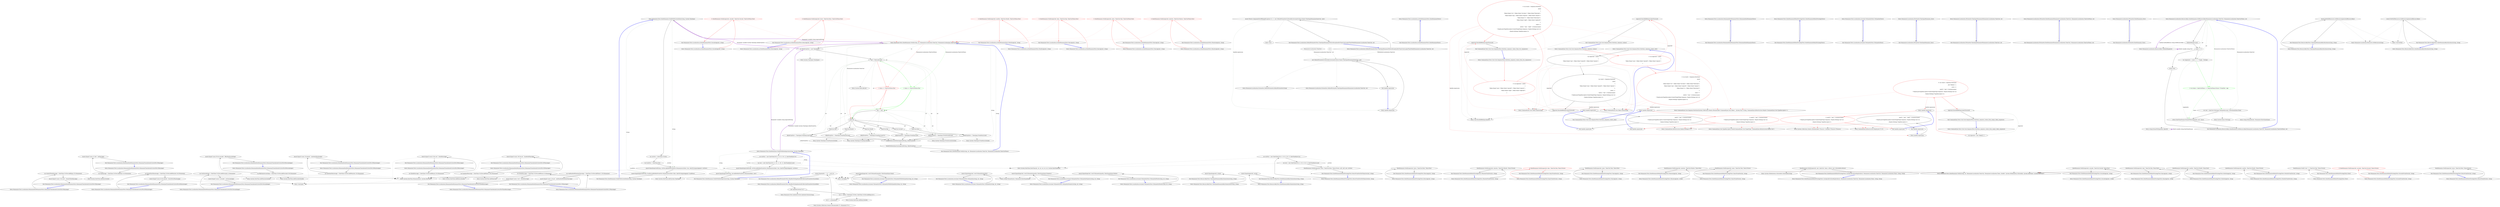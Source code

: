 digraph  {
n0 [cluster="Humanizer.Tests.DateHumanize.VerifyWithCurrentDate(string, System.TimeSpan)", label="Entry Humanizer.Tests.DateHumanize.VerifyWithCurrentDate(string, System.TimeSpan)", span="8-8"];
n1 [cluster="Humanizer.Tests.DateHumanize.VerifyWithCurrentDate(string, System.TimeSpan)", label="var utcNow = DateTime.UtcNow", span="10-10"];
n3 [cluster="Humanizer.Tests.DateHumanize.VerifyWithCurrentDate(string, System.TimeSpan)", label="Assert.Equal(expectedString, utcNow.Add(deltaFromNow).Humanize(utcDate: true, dateToCompareAgainst: utcNow))", span="14-14"];
n4 [cluster="Humanizer.Tests.DateHumanize.VerifyWithCurrentDate(string, System.TimeSpan)", label="Assert.Equal(expectedString, localNow.Add(deltaFromNow).Humanize(utcDate: false, dateToCompareAgainst: localNow))", span="15-15"];
n2 [cluster="Humanizer.Tests.DateHumanize.VerifyWithCurrentDate(string, System.TimeSpan)", label="var localNow = DateTime.Now", span="11-11"];
n6 [cluster="System.DateTime.Add(System.TimeSpan)", label="Entry System.DateTime.Add(System.TimeSpan)", span="0-0"];
n7 [cluster="System.DateTime.Humanize(bool, System.DateTime?)", label="Entry System.DateTime.Humanize(bool, System.DateTime?)", span="19-19"];
n8 [cluster="Unk.Equal", label="Entry Unk.Equal", span=""];
n5 [cluster="Humanizer.Tests.DateHumanize.VerifyWithCurrentDate(string, System.TimeSpan)", label="Exit Humanizer.Tests.DateHumanize.VerifyWithCurrentDate(string, System.TimeSpan)", span="8-8"];
n9 [cluster="Humanizer.Tests.DateHumanize.VerifyWithDateInjection(string, System.TimeSpan)", label="Entry Humanizer.Tests.DateHumanize.VerifyWithDateInjection(string, System.TimeSpan)", span="18-18"];
n10 [cluster="Humanizer.Tests.DateHumanize.VerifyWithDateInjection(string, System.TimeSpan)", label="var utcNow = new DateTime(2013, 6, 20, 9, 58, 22, DateTimeKind.Utc)", span="20-20"];
n12 [cluster="Humanizer.Tests.DateHumanize.VerifyWithDateInjection(string, System.TimeSpan)", label="Assert.Equal(expectedString, utcNow.Add(deltaFromNow).Humanize(utcDate: true, dateToCompareAgainst: utcNow))", span="23-23"];
n13 [cluster="Humanizer.Tests.DateHumanize.VerifyWithDateInjection(string, System.TimeSpan)", label="Assert.Equal(expectedString, now.Add(deltaFromNow).Humanize(false, now))", span="24-24"];
n11 [cluster="Humanizer.Tests.DateHumanize.VerifyWithDateInjection(string, System.TimeSpan)", label="var now = new DateTime(2013, 6, 20, 11, 58, 22, DateTimeKind.Local)", span="21-21"];
n15 [cluster="System.DateTime.DateTime(int, int, int, int, int, int, System.DateTimeKind)", label="Entry System.DateTime.DateTime(int, int, int, int, int, int, System.DateTimeKind)", span="0-0"];
n14 [cluster="Humanizer.Tests.DateHumanize.VerifyWithDateInjection(string, System.TimeSpan)", label="Exit Humanizer.Tests.DateHumanize.VerifyWithDateInjection(string, System.TimeSpan)", span="18-18"];
n16 [cluster="Humanizer.Tests.DateHumanize.Verify(string, int, Humanizer.Localisation.TimeUnit, Humanizer.Localisation.TimeUnitTense)", label="Entry Humanizer.Tests.DateHumanize.Verify(string, int, Humanizer.Localisation.TimeUnit, Humanizer.Localisation.TimeUnitTense)", span="27-27"];
n17 [cluster="Humanizer.Tests.DateHumanize.Verify(string, int, Humanizer.Localisation.TimeUnit, Humanizer.Localisation.TimeUnitTense)", label="var deltaFromNow = new TimeSpan()", span="29-29"];
n18 [cluster="Humanizer.Tests.DateHumanize.Verify(string, int, Humanizer.Localisation.TimeUnit, Humanizer.Localisation.TimeUnitTense)", label="unit = Math.Abs(unit)", span="30-30"];
n19 [cluster="Humanizer.Tests.DateHumanize.Verify(string, int, Humanizer.Localisation.TimeUnit, Humanizer.Localisation.TimeUnitTense)", color=red, community=0, label="1: tense == TimeUnitTense.Past", span="32-32"];
n21 [cluster="Humanizer.Tests.DateHumanize.Verify(string, int, Humanizer.Localisation.TimeUnit, Humanizer.Localisation.TimeUnitTense)", label=timeUnit, span="35-35"];
n34 [cluster="Humanizer.Tests.DateHumanize.Verify(string, int, Humanizer.Localisation.TimeUnit, Humanizer.Localisation.TimeUnitTense)", label="VerifyWithCurrentDate(expectedString, deltaFromNow)", span="57-57"];
n35 [cluster="Humanizer.Tests.DateHumanize.Verify(string, int, Humanizer.Localisation.TimeUnit, Humanizer.Localisation.TimeUnitTense)", label="VerifyWithDateInjection(expectedString, deltaFromNow)", span="58-58"];
n37 [cluster="System.TimeSpan.TimeSpan()", label="Entry System.TimeSpan.TimeSpan()", span="0-0"];
n38 [cluster="System.Math.Abs(int)", label="Entry System.Math.Abs(int)", span="0-0"];
n20 [cluster="Humanizer.Tests.DateHumanize.Verify(string, int, Humanizer.Localisation.TimeUnit, Humanizer.Localisation.TimeUnitTense)", label="unit = -unit", span="33-33"];
n23 [cluster="Humanizer.Tests.DateHumanize.Verify(string, int, Humanizer.Localisation.TimeUnit, Humanizer.Localisation.TimeUnitTense)", label="deltaFromNow = TimeSpan.FromSeconds(unit)", span="38-38"];
n25 [cluster="Humanizer.Tests.DateHumanize.Verify(string, int, Humanizer.Localisation.TimeUnit, Humanizer.Localisation.TimeUnitTense)", label="deltaFromNow = TimeSpan.FromMinutes(unit)", span="41-41"];
n27 [cluster="Humanizer.Tests.DateHumanize.Verify(string, int, Humanizer.Localisation.TimeUnit, Humanizer.Localisation.TimeUnitTense)", label="deltaFromNow = TimeSpan.FromHours(unit)", span="44-44"];
n29 [cluster="Humanizer.Tests.DateHumanize.Verify(string, int, Humanizer.Localisation.TimeUnit, Humanizer.Localisation.TimeUnitTense)", label="deltaFromNow = TimeSpan.FromDays(unit)", span="47-47"];
n31 [cluster="Humanizer.Tests.DateHumanize.Verify(string, int, Humanizer.Localisation.TimeUnit, Humanizer.Localisation.TimeUnitTense)", label="deltaFromNow = TimeSpan.FromDays(unit*31)", span="50-50"];
n33 [cluster="Humanizer.Tests.DateHumanize.Verify(string, int, Humanizer.Localisation.TimeUnit, Humanizer.Localisation.TimeUnitTense)", label="deltaFromNow = TimeSpan.FromDays(unit*366)", span="53-53"];
n22 [cluster="Humanizer.Tests.DateHumanize.Verify(string, int, Humanizer.Localisation.TimeUnit, Humanizer.Localisation.TimeUnitTense)", label="TimeUnit.Second", span="37-37"];
n24 [cluster="Humanizer.Tests.DateHumanize.Verify(string, int, Humanizer.Localisation.TimeUnit, Humanizer.Localisation.TimeUnitTense)", label="TimeUnit.Minute", span="40-40"];
n26 [cluster="Humanizer.Tests.DateHumanize.Verify(string, int, Humanizer.Localisation.TimeUnit, Humanizer.Localisation.TimeUnitTense)", label="TimeUnit.Hour", span="43-43"];
n28 [cluster="Humanizer.Tests.DateHumanize.Verify(string, int, Humanizer.Localisation.TimeUnit, Humanizer.Localisation.TimeUnitTense)", label="TimeUnit.Day", span="46-46"];
n30 [cluster="Humanizer.Tests.DateHumanize.Verify(string, int, Humanizer.Localisation.TimeUnit, Humanizer.Localisation.TimeUnitTense)", label="TimeUnit.Month", span="49-49"];
n32 [cluster="Humanizer.Tests.DateHumanize.Verify(string, int, Humanizer.Localisation.TimeUnit, Humanizer.Localisation.TimeUnitTense)", label="TimeUnit.Year", span="52-52"];
n39 [cluster="System.TimeSpan.FromSeconds(double)", label="Entry System.TimeSpan.FromSeconds(double)", span="0-0"];
n42 [cluster="System.TimeSpan.FromDays(double)", label="Entry System.TimeSpan.FromDays(double)", span="0-0"];
n40 [cluster="System.TimeSpan.FromMinutes(double)", label="Entry System.TimeSpan.FromMinutes(double)", span="0-0"];
n41 [cluster="System.TimeSpan.FromHours(double)", label="Entry System.TimeSpan.FromHours(double)", span="0-0"];
n36 [cluster="Humanizer.Tests.DateHumanize.Verify(string, int, Humanizer.Localisation.TimeUnit, Humanizer.Localisation.TimeUnitTense)", label="Exit Humanizer.Tests.DateHumanize.Verify(string, int, Humanizer.Localisation.TimeUnit, Humanizer.Localisation.TimeUnitTense)", span="27-27"];
d19 [cluster="Humanizer.Tests.DateHumanize.Verify(string, int, Humanizer.Localisation.TimeUnit, Humanizer.Localisation.TimeUnitTense)", color=green, community=0, label="1: tense == TimeUnitTense.Past", span="32-32"];
m0_7 [cluster="Humanizer.Localisation.Formatters.DefaultFormatter.DefaultFormatter(string)", file="DateHumanizeExtensions.cs", label="Entry Humanizer.Localisation.Formatters.DefaultFormatter.DefaultFormatter(string)", span="16-16"];
m0_3 [cluster="Unk.>", file="DateHumanizeExtensions.cs", label="Entry Unk.>", span=""];
m0_17 [cluster="System.Collections.Generic.IEnumerable<T>.Humanize<T>()", file="DateHumanizeExtensions.cs", label="Entry System.Collections.Generic.IEnumerable<T>.Humanize<T>()", span="17-17"];
m0_0 [cluster="Humanizer.Tests.Localisation.DefaultFormatterTests.TimeSpanHumanizeThrowsExceptionForTimeUnitsLargerThanWeek(Humanizer.Localisation.TimeUnit, int)", file="DateHumanizeExtensions.cs", label="Entry Humanizer.Tests.Localisation.DefaultFormatterTests.TimeSpanHumanizeThrowsExceptionForTimeUnitsLargerThanWeek(Humanizer.Localisation.TimeUnit, int)", span="17-17"];
m0_1 [cluster="Humanizer.Tests.Localisation.DefaultFormatterTests.TimeSpanHumanizeThrowsExceptionForTimeUnitsLargerThanWeek(Humanizer.Localisation.TimeUnit, int)", file="DateHumanizeExtensions.cs", label="Assert.Throws<ArgumentOutOfRangeException>(() => new DefaultFormatter(CultureInfo.InvariantCulture.Name).TimeSpanHumanize(timeUnit, unit))", span="19-19"];
m0_2 [cluster="Humanizer.Tests.Localisation.DefaultFormatterTests.TimeSpanHumanizeThrowsExceptionForTimeUnitsLargerThanWeek(Humanizer.Localisation.TimeUnit, int)", file="DateHumanizeExtensions.cs", label="Exit Humanizer.Tests.Localisation.DefaultFormatterTests.TimeSpanHumanizeThrowsExceptionForTimeUnitsLargerThanWeek(Humanizer.Localisation.TimeUnit, int)", span="17-17"];
m0_8 [cluster="Humanizer.Localisation.Formatters.DefaultFormatter.TimeSpanHumanize(Humanizer.Localisation.TimeUnit, int)", file="DateHumanizeExtensions.cs", label="Entry Humanizer.Localisation.Formatters.DefaultFormatter.TimeSpanHumanize(Humanizer.Localisation.TimeUnit, int)", span="58-58"];
m0_15 [cluster="Humanizer.Tests.AmbientCulture.AmbientCulture(string)", file="DateHumanizeExtensions.cs", label="Entry Humanizer.Tests.AmbientCulture.AmbientCulture(string)", span="19-19"];
m0_9 [cluster="Humanizer.Tests.Localisation.DefaultFormatterTests.HandlesNotImplementedCollectionFormattersGracefully()", file="DateHumanizeExtensions.cs", label="Entry Humanizer.Tests.Localisation.DefaultFormatterTests.HandlesNotImplementedCollectionFormattersGracefully()", span="23-23"];
m0_10 [cluster="Humanizer.Tests.Localisation.DefaultFormatterTests.HandlesNotImplementedCollectionFormattersGracefully()", file="DateHumanizeExtensions.cs", label="new AmbientCulture(''es'')", span="25-25"];
m0_11 [cluster="Humanizer.Tests.Localisation.DefaultFormatterTests.HandlesNotImplementedCollectionFormattersGracefully()", file="DateHumanizeExtensions.cs", label="var a = new[] { DateTime.UtcNow, DateTime.UtcNow.AddDays(10) }", span="27-27"];
m0_12 [cluster="Humanizer.Tests.Localisation.DefaultFormatterTests.HandlesNotImplementedCollectionFormattersGracefully()", file="DateHumanizeExtensions.cs", label="var b = a.Humanize()", span="28-28"];
m0_13 [cluster="Humanizer.Tests.Localisation.DefaultFormatterTests.HandlesNotImplementedCollectionFormattersGracefully()", file="DateHumanizeExtensions.cs", label="Assert.Equal(a[0] + '' & '' + a[1], b)", span="30-30"];
m0_14 [cluster="Humanizer.Tests.Localisation.DefaultFormatterTests.HandlesNotImplementedCollectionFormattersGracefully()", file="DateHumanizeExtensions.cs", label="Exit Humanizer.Tests.Localisation.DefaultFormatterTests.HandlesNotImplementedCollectionFormattersGracefully()", span="23-23"];
m0_4 [cluster="lambda expression", file="DateHumanizeExtensions.cs", label="Entry lambda expression", span="19-19"];
m0_5 [cluster="lambda expression", file="DateHumanizeExtensions.cs", label="new DefaultFormatter(CultureInfo.InvariantCulture.Name).TimeSpanHumanize(timeUnit, unit)", span="19-19"];
m0_6 [cluster="lambda expression", file="DateHumanizeExtensions.cs", label="Exit lambda expression", span="19-19"];
m0_16 [cluster="System.DateTime.AddDays(double)", file="DateHumanizeExtensions.cs", label="Entry System.DateTime.AddDays(double)", span="0-0"];
m0_19 [file="DateHumanizeExtensions.cs", label="Humanizer.Localisation.TimeUnit", span=""];
m0_20 [file="DateHumanizeExtensions.cs", label=int, span=""];
m1_15 [cluster="Humanizer.Tests.Localisation.ar.DateHumanizeTests.SecondsAgo(int, string)", file="DateHumanizeTests.cs", label="Entry Humanizer.Tests.Localisation.ar.DateHumanizeTests.SecondsAgo(int, string)", span="55-55"];
m1_16 [cluster="Humanizer.Tests.Localisation.ar.DateHumanizeTests.SecondsAgo(int, string)", color=red, community=0, file="DateHumanizeTests.cs", label="0: DateHumanize.Verify(expected, seconds, TimeUnit.Second, TimeUnitTense.Past)", span="57-57"];
m1_17 [cluster="Humanizer.Tests.Localisation.ar.DateHumanizeTests.SecondsAgo(int, string)", file="DateHumanizeTests.cs", label="Exit Humanizer.Tests.Localisation.ar.DateHumanizeTests.SecondsAgo(int, string)", span="55-55"];
m1_6 [cluster="Humanizer.Tests.Localisation.ar.DateHumanizeTests.HoursAgo(int, string)", file="DateHumanizeTests.cs", label="Entry Humanizer.Tests.Localisation.ar.DateHumanizeTests.HoursAgo(int, string)", span="25-25"];
m1_7 [cluster="Humanizer.Tests.Localisation.ar.DateHumanizeTests.HoursAgo(int, string)", color=red, community=0, file="DateHumanizeTests.cs", label="0: DateHumanize.Verify(expected, hours, TimeUnit.Hour, TimeUnitTense.Past)", span="27-27"];
m1_8 [cluster="Humanizer.Tests.Localisation.ar.DateHumanizeTests.HoursAgo(int, string)", file="DateHumanizeTests.cs", label="Exit Humanizer.Tests.Localisation.ar.DateHumanizeTests.HoursAgo(int, string)", span="25-25"];
m1_12 [cluster="Humanizer.Tests.Localisation.ar.DateHumanizeTests.MonthsAgo(int, string)", file="DateHumanizeTests.cs", label="Entry Humanizer.Tests.Localisation.ar.DateHumanizeTests.MonthsAgo(int, string)", span="45-45"];
m1_13 [cluster="Humanizer.Tests.Localisation.ar.DateHumanizeTests.MonthsAgo(int, string)", color=red, community=0, file="DateHumanizeTests.cs", label="0: DateHumanize.Verify(expected, months, TimeUnit.Month, TimeUnitTense.Past)", span="47-47"];
m1_14 [cluster="Humanizer.Tests.Localisation.ar.DateHumanizeTests.MonthsAgo(int, string)", file="DateHumanizeTests.cs", label="Exit Humanizer.Tests.Localisation.ar.DateHumanizeTests.MonthsAgo(int, string)", span="45-45"];
m1_2 [cluster="Humanizer.Tests.Localisation.ar.DateHumanizeTests.DaysAgo(int, string)", file="DateHumanizeTests.cs", label="Entry Humanizer.Tests.Localisation.ar.DateHumanizeTests.DaysAgo(int, string)", span="15-15"];
m1_3 [cluster="Humanizer.Tests.Localisation.ar.DateHumanizeTests.DaysAgo(int, string)", color=red, community=0, file="DateHumanizeTests.cs", label="0: DateHumanize.Verify(expected, days, TimeUnit.Day, TimeUnitTense.Past)", span="17-17"];
m1_4 [cluster="Humanizer.Tests.Localisation.ar.DateHumanizeTests.DaysAgo(int, string)", file="DateHumanizeTests.cs", label="Exit Humanizer.Tests.Localisation.ar.DateHumanizeTests.DaysAgo(int, string)", span="15-15"];
m1_18 [cluster="Humanizer.Tests.Localisation.ar.DateHumanizeTests.YearsAgo(int, string)", file="DateHumanizeTests.cs", label="Entry Humanizer.Tests.Localisation.ar.DateHumanizeTests.YearsAgo(int, string)", span="65-65"];
m1_19 [cluster="Humanizer.Tests.Localisation.ar.DateHumanizeTests.YearsAgo(int, string)", color=red, community=0, file="DateHumanizeTests.cs", label="0: DateHumanize.Verify(expected, years, TimeUnit.Year, TimeUnitTense.Past)", span="67-67"];
m1_20 [cluster="Humanizer.Tests.Localisation.ar.DateHumanizeTests.YearsAgo(int, string)", file="DateHumanizeTests.cs", label="Exit Humanizer.Tests.Localisation.ar.DateHumanizeTests.YearsAgo(int, string)", span="65-65"];
m1_9 [cluster="Humanizer.Tests.Localisation.ar.DateHumanizeTests.MinutesAgo(int, string)", file="DateHumanizeTests.cs", label="Entry Humanizer.Tests.Localisation.ar.DateHumanizeTests.MinutesAgo(int, string)", span="35-35"];
m1_10 [cluster="Humanizer.Tests.Localisation.ar.DateHumanizeTests.MinutesAgo(int, string)", color=red, community=0, file="DateHumanizeTests.cs", label="0: DateHumanize.Verify(expected, minutes, TimeUnit.Minute, TimeUnitTense.Past)", span="37-37"];
m1_11 [cluster="Humanizer.Tests.Localisation.ar.DateHumanizeTests.MinutesAgo(int, string)", file="DateHumanizeTests.cs", label="Exit Humanizer.Tests.Localisation.ar.DateHumanizeTests.MinutesAgo(int, string)", span="35-35"];
m1_0 [cluster="Humanizer.Tests.Localisation.ar.DateHumanizeTests.DateHumanizeTests()", file="DateHumanizeTests.cs", label="Entry Humanizer.Tests.Localisation.ar.DateHumanizeTests.DateHumanizeTests()", span="7-7"];
m1_1 [cluster="Humanizer.Tests.Localisation.ar.DateHumanizeTests.DateHumanizeTests()", file="DateHumanizeTests.cs", label="Exit Humanizer.Tests.Localisation.ar.DateHumanizeTests.DateHumanizeTests()", span="7-7"];
m3_32 [cluster="CommandLine.Tests.Unit.Core.SequenceTests.Partition_sequence_values_only()", file="DateHumanizeTests.nb-NO.cs", label="Entry CommandLine.Tests.Unit.Core.SequenceTests.Partition_sequence_values_only()", span="76-76"];
m3_33 [cluster="CommandLine.Tests.Unit.Core.SequenceTests.Partition_sequence_values_only()", file="DateHumanizeTests.nb-NO.cs", label="var expected = new[]\r\n                {\r\n                    Token.Name(''seq''), Token.Value(''seqval0''), Token.Value(''seqval1'')\r\n                }", span="78-81"];
m3_34 [cluster="CommandLine.Tests.Unit.Core.SequenceTests.Partition_sequence_values_only()", file="DateHumanizeTests.nb-NO.cs", label="var result = Sequence.Partition(\r\n                new[]\r\n                    {\r\n                        Token.Name(''seq''), Token.Value(''seqval0''), Token.Value(''seqval1'')\r\n                    },\r\n                name =>\r\n                    new[] { ''seq'' }.Contains(name)\r\n                        ? Maybe.Just(TypeDescriptor.Create(TargetType.Sequence, Maybe.Nothing<int>()))\r\n                        : Maybe.Nothing<TypeDescriptor>())", span="83-91"];
m3_35 [cluster="CommandLine.Tests.Unit.Core.SequenceTests.Partition_sequence_values_only()", file="DateHumanizeTests.nb-NO.cs", label="expected.ShouldAllBeEquivalentTo(result)", span="93-93"];
m3_36 [cluster="CommandLine.Tests.Unit.Core.SequenceTests.Partition_sequence_values_only()", file="DateHumanizeTests.nb-NO.cs", label="Exit CommandLine.Tests.Unit.Core.SequenceTests.Partition_sequence_values_only()", span="76-76"];
m3_10 [cluster="System.Collections.Generic.IEnumerable<TSource>.Contains<TSource>(TSource)", file="DateHumanizeTests.nb-NO.cs", label="Entry System.Collections.Generic.IEnumerable<TSource>.Contains<TSource>(TSource)", span="0-0"];
m3_19 [cluster="CommandLine.Core.Token.Name(string)", file="DateHumanizeTests.nb-NO.cs", label="Entry CommandLine.Core.Token.Name(string)", span="19-19"];
m3_12 [cluster="CommandLine.Core.TypeDescriptor.Create(CommandLine.Core.TargetType, CommandLine.Infrastructure.Maybe<int>)", file="DateHumanizeTests.nb-NO.cs", label="Entry CommandLine.Core.TypeDescriptor.Create(CommandLine.Core.TargetType, CommandLine.Infrastructure.Maybe<int>)", span="36-36"];
m3_5 [cluster="CommandLine.Core.Sequence.Partition(System.Collections.Generic.IEnumerable<CommandLine.Core.Token>, System.Func<string, CommandLine.Infrastructure.Maybe<CommandLine.Core.TypeDescriptor>>)", file="DateHumanizeTests.nb-NO.cs", label="Entry CommandLine.Core.Sequence.Partition(System.Collections.Generic.IEnumerable<CommandLine.Core.Token>, System.Func<string, CommandLine.Infrastructure.Maybe<CommandLine.Core.TypeDescriptor>>)", span="11-11"];
m3_13 [cluster="CommandLine.Infrastructure.Maybe.Just<T>(T)", file="DateHumanizeTests.nb-NO.cs", label="Entry CommandLine.Infrastructure.Maybe.Just<T>(T)", span="68-68"];
m3_11 [cluster="CommandLine.Infrastructure.Maybe.Nothing<T>()", file="DateHumanizeTests.nb-NO.cs", label="Entry CommandLine.Infrastructure.Maybe.Nothing<T>()", span="63-63"];
m3_14 [cluster="CommandLine.Tests.Unit.Core.SequenceTests.Partition_sequence_values()", file="DateHumanizeTests.nb-NO.cs", label="Entry CommandLine.Tests.Unit.Core.SequenceTests.Partition_sequence_values()", span="28-28"];
m3_15 [cluster="CommandLine.Tests.Unit.Core.SequenceTests.Partition_sequence_values()", color=red, community=0, file="DateHumanizeTests.nb-NO.cs", label="0: var expected = new[]\r\n                {\r\n                    Token.Name(''seq''), Token.Value(''seqval0''), Token.Value(''seqval1'')\r\n                }", span="30-33"];
m3_16 [cluster="CommandLine.Tests.Unit.Core.SequenceTests.Partition_sequence_values()", color=red, community=0, file="DateHumanizeTests.nb-NO.cs", label="0: var result = Sequence.Partition(\r\n                new[]\r\n                    {\r\n                        Token.Name(''str''), Token.Value(''strvalue''), Token.Value(''freevalue''),\r\n                        Token.Name(''seq''), Token.Value(''seqval0''), Token.Value(''seqval1''),\r\n                        Token.Name(''x''), Token.Value(''freevalue2'')\r\n                    },\r\n                name =>\r\n                    new[] { ''seq'' }.Contains(name)\r\n                        ? Maybe.Just(TypeDescriptor.Create(TargetType.Sequence, Maybe.Nothing<int>()))\r\n                        : Maybe.Nothing<TypeDescriptor>())", span="35-45"];
m3_17 [cluster="CommandLine.Tests.Unit.Core.SequenceTests.Partition_sequence_values()", file="DateHumanizeTests.nb-NO.cs", label="expected.ShouldAllBeEquivalentTo(result)", span="47-47"];
m3_18 [cluster="CommandLine.Tests.Unit.Core.SequenceTests.Partition_sequence_values()", file="DateHumanizeTests.nb-NO.cs", label="Exit CommandLine.Tests.Unit.Core.SequenceTests.Partition_sequence_values()", span="28-28"];
m3_0 [cluster="CommandLine.Tests.Unit.Core.SequenceTests.Partition_sequence_values_from_empty_token_sequence()", file="DateHumanizeTests.nb-NO.cs", label="Entry CommandLine.Tests.Unit.Core.SequenceTests.Partition_sequence_values_from_empty_token_sequence()", span="13-13"];
m3_1 [cluster="CommandLine.Tests.Unit.Core.SequenceTests.Partition_sequence_values_from_empty_token_sequence()", file="DateHumanizeTests.nb-NO.cs", label="var expected = new Token[] { }", span="15-15"];
m3_2 [cluster="CommandLine.Tests.Unit.Core.SequenceTests.Partition_sequence_values_from_empty_token_sequence()", color=red, community=0, file="DateHumanizeTests.nb-NO.cs", label="0: var result = Sequence.Partition(\r\n                new Token[] { },\r\n                name =>\r\n                    new[] { ''seq'' }.Contains(name)\r\n                        ? Maybe.Just(TypeDescriptor.Create(TargetType.Sequence, Maybe.Nothing<int>()))\r\n                        : Maybe.Nothing<TypeDescriptor>())", span="17-22"];
m3_3 [cluster="CommandLine.Tests.Unit.Core.SequenceTests.Partition_sequence_values_from_empty_token_sequence()", file="DateHumanizeTests.nb-NO.cs", label="expected.ShouldAllBeEquivalentTo(result)", span="24-24"];
m3_4 [cluster="CommandLine.Tests.Unit.Core.SequenceTests.Partition_sequence_values_from_empty_token_sequence()", file="DateHumanizeTests.nb-NO.cs", label="Exit CommandLine.Tests.Unit.Core.SequenceTests.Partition_sequence_values_from_empty_token_sequence()", span="13-13"];
m3_24 [cluster="CommandLine.Tests.Unit.Core.SequenceTests.Partition_sequence_values_from_two_sequneces()", file="DateHumanizeTests.nb-NO.cs", label="Entry CommandLine.Tests.Unit.Core.SequenceTests.Partition_sequence_values_from_two_sequneces()", span="51-51"];
m3_25 [cluster="CommandLine.Tests.Unit.Core.SequenceTests.Partition_sequence_values_from_two_sequneces()", color=red, community=0, file="DateHumanizeTests.nb-NO.cs", label="0: var expected = new[]\r\n                {\r\n                    Token.Name(''seq''), Token.Value(''seqval0''), Token.Value(''seqval1''),\r\n                    Token.Name(''seqb''), Token.Value(''seqbval0'')\r\n                }", span="53-57"];
m3_26 [cluster="CommandLine.Tests.Unit.Core.SequenceTests.Partition_sequence_values_from_two_sequneces()", color=red, community=0, file="DateHumanizeTests.nb-NO.cs", label="0: var result = Sequence.Partition(\r\n                new[]\r\n                    {\r\n                        Token.Name(''str''), Token.Value(''strvalue''), Token.Value(''freevalue''),\r\n                        Token.Name(''seq''), Token.Value(''seqval0''), Token.Value(''seqval1''),\r\n                        Token.Name(''x''), Token.Value(''freevalue2''),\r\n                        Token.Name(''seqb''), Token.Value(''seqbval0'')\r\n                    },\r\n                name =>\r\n                    new[] { ''seq'', ''seqb'' }.Contains(name)\r\n                        ? Maybe.Just(TypeDescriptor.Create(TargetType.Sequence, Maybe.Nothing<int>()))\r\n                        : Maybe.Nothing<TypeDescriptor>())", span="59-70"];
m3_27 [cluster="CommandLine.Tests.Unit.Core.SequenceTests.Partition_sequence_values_from_two_sequneces()", file="DateHumanizeTests.nb-NO.cs", label="expected.ShouldAllBeEquivalentTo(result)", span="72-72"];
m3_28 [cluster="CommandLine.Tests.Unit.Core.SequenceTests.Partition_sequence_values_from_two_sequneces()", file="DateHumanizeTests.nb-NO.cs", label="Exit CommandLine.Tests.Unit.Core.SequenceTests.Partition_sequence_values_from_two_sequneces()", span="51-51"];
m3_37 [cluster="lambda expression", file="DateHumanizeTests.nb-NO.cs", label="Entry lambda expression", span="88-91"];
m3_7 [cluster="lambda expression", file="DateHumanizeTests.nb-NO.cs", label="Entry lambda expression", span="19-22"];
m3_8 [cluster="lambda expression", color=red, community=0, file="DateHumanizeTests.nb-NO.cs", label="0: new[] { ''seq'' }.Contains(name)\r\n                        ? Maybe.Just(TypeDescriptor.Create(TargetType.Sequence, Maybe.Nothing<int>()))\r\n                        : Maybe.Nothing<TypeDescriptor>()", span="20-22"];
m3_9 [cluster="lambda expression", file="DateHumanizeTests.nb-NO.cs", label="Exit lambda expression", span="19-22"];
m3_21 [cluster="lambda expression", file="DateHumanizeTests.nb-NO.cs", label="Entry lambda expression", span="42-45"];
m3_22 [cluster="lambda expression", color=red, community=0, file="DateHumanizeTests.nb-NO.cs", label="0: new[] { ''seq'' }.Contains(name)\r\n                        ? Maybe.Just(TypeDescriptor.Create(TargetType.Sequence, Maybe.Nothing<int>()))\r\n                        : Maybe.Nothing<TypeDescriptor>()", span="43-45"];
m3_23 [cluster="lambda expression", file="DateHumanizeTests.nb-NO.cs", label="Exit lambda expression", span="42-45"];
m3_29 [cluster="lambda expression", file="DateHumanizeTests.nb-NO.cs", label="Entry lambda expression", span="67-70"];
m3_30 [cluster="lambda expression", file="DateHumanizeTests.nb-NO.cs", label="new[] { ''seq'', ''seqb'' }.Contains(name)\r\n                        ? Maybe.Just(TypeDescriptor.Create(TargetType.Sequence, Maybe.Nothing<int>()))\r\n                        : Maybe.Nothing<TypeDescriptor>()", span="68-70"];
m3_31 [cluster="lambda expression", file="DateHumanizeTests.nb-NO.cs", label="Exit lambda expression", span="67-70"];
m3_38 [cluster="lambda expression", file="DateHumanizeTests.nb-NO.cs", label="new[] { ''seq'' }.Contains(name)\r\n                        ? Maybe.Just(TypeDescriptor.Create(TargetType.Sequence, Maybe.Nothing<int>()))\r\n                        : Maybe.Nothing<TypeDescriptor>()", span="89-91"];
m3_39 [cluster="lambda expression", file="DateHumanizeTests.nb-NO.cs", label="Exit lambda expression", span="88-91"];
m3_20 [cluster="CommandLine.Core.Token.Value(string)", file="DateHumanizeTests.nb-NO.cs", label="Entry CommandLine.Core.Token.Value(string)", span="24-24"];
m3_6 [cluster="Unk.ShouldAllBeEquivalentTo", file="DateHumanizeTests.nb-NO.cs", label="Entry Unk.ShouldAllBeEquivalentTo", span=""];
m4_22 [cluster="Humanizer.Tests.Localisation.RomanianDateHumanizeTests.RomanianTranslationIsCorrectFor2SecondsAgo()", file="DateHumanizeTests.ro-RO.cs", label="Entry Humanizer.Tests.Localisation.RomanianDateHumanizeTests.RomanianTranslationIsCorrectFor2SecondsAgo()", span="49-49"];
m4_23 [cluster="Humanizer.Tests.Localisation.RomanianDateHumanizeTests.RomanianTranslationIsCorrectFor2SecondsAgo()", file="DateHumanizeTests.ro-RO.cs", label="var twoSecondsAgo = DateTime.UtcNow.AddSeconds(-2).Humanize()", span="51-51"];
m4_24 [cluster="Humanizer.Tests.Localisation.RomanianDateHumanizeTests.RomanianTranslationIsCorrectFor2SecondsAgo()", file="DateHumanizeTests.ro-RO.cs", label="Assert.Equal(''acum 2 secunde'', twoSecondsAgo)", span="53-53"];
m4_25 [cluster="Humanizer.Tests.Localisation.RomanianDateHumanizeTests.RomanianTranslationIsCorrectFor2SecondsAgo()", file="DateHumanizeTests.ro-RO.cs", label="Exit Humanizer.Tests.Localisation.RomanianDateHumanizeTests.RomanianTranslationIsCorrectFor2SecondsAgo()", span="49-49"];
m4_13 [cluster="Humanizer.Tests.Localisation.RomanianDateHumanizeTests.RomanianTranslationIsCorrectFor19MinutesAgo()", file="DateHumanizeTests.ro-RO.cs", label="Entry Humanizer.Tests.Localisation.RomanianDateHumanizeTests.RomanianTranslationIsCorrectFor19MinutesAgo()", span="33-33"];
m4_14 [cluster="Humanizer.Tests.Localisation.RomanianDateHumanizeTests.RomanianTranslationIsCorrectFor19MinutesAgo()", file="DateHumanizeTests.ro-RO.cs", label="var nineteenMinutesAgo = DateTime.UtcNow.AddMinutes(-19).Humanize()", span="35-35"];
m4_15 [cluster="Humanizer.Tests.Localisation.RomanianDateHumanizeTests.RomanianTranslationIsCorrectFor19MinutesAgo()", file="DateHumanizeTests.ro-RO.cs", label="Assert.Equal(''acum 19 minute'', nineteenMinutesAgo)", span="37-37"];
m4_16 [cluster="Humanizer.Tests.Localisation.RomanianDateHumanizeTests.RomanianTranslationIsCorrectFor19MinutesAgo()", file="DateHumanizeTests.ro-RO.cs", label="Exit Humanizer.Tests.Localisation.RomanianDateHumanizeTests.RomanianTranslationIsCorrectFor19MinutesAgo()", span="33-33"];
m4_17 [cluster="System.DateTime.AddMinutes(double)", file="DateHumanizeTests.ro-RO.cs", label="Entry System.DateTime.AddMinutes(double)", span="0-0"];
m4_31 [cluster="Humanizer.Tests.Localisation.RomanianDateHumanizeTests.RomanianTranslationIsCorrectFor10DaysAgo()", file="DateHumanizeTests.ro-RO.cs", label="Entry Humanizer.Tests.Localisation.RomanianDateHumanizeTests.RomanianTranslationIsCorrectFor10DaysAgo()", span="65-65"];
m4_32 [cluster="Humanizer.Tests.Localisation.RomanianDateHumanizeTests.RomanianTranslationIsCorrectFor10DaysAgo()", file="DateHumanizeTests.ro-RO.cs", label="var tenDaysAgo = DateTime.UtcNow.AddDays(-10).Humanize()", span="67-67"];
m4_33 [cluster="Humanizer.Tests.Localisation.RomanianDateHumanizeTests.RomanianTranslationIsCorrectFor10DaysAgo()", file="DateHumanizeTests.ro-RO.cs", label="Assert.Equal(''acum 10 zile'', tenDaysAgo)", span="69-69"];
m4_34 [cluster="Humanizer.Tests.Localisation.RomanianDateHumanizeTests.RomanianTranslationIsCorrectFor10DaysAgo()", file="DateHumanizeTests.ro-RO.cs", label="Exit Humanizer.Tests.Localisation.RomanianDateHumanizeTests.RomanianTranslationIsCorrectFor10DaysAgo()", span="65-65"];
m4_26 [cluster="System.DateTime.AddSeconds(double)", file="DateHumanizeTests.ro-RO.cs", label="Entry System.DateTime.AddSeconds(double)", span="0-0"];
m4_0 [cluster="Humanizer.Tests.Localisation.RomanianDateHumanizeTests.RomanianDateHumanizeTests()", file="DateHumanizeTests.ro-RO.cs", label="Entry Humanizer.Tests.Localisation.RomanianDateHumanizeTests.RomanianDateHumanizeTests()", span="12-12"];
m4_1 [cluster="Humanizer.Tests.Localisation.RomanianDateHumanizeTests.RomanianDateHumanizeTests()", file="DateHumanizeTests.ro-RO.cs", label="Exit Humanizer.Tests.Localisation.RomanianDateHumanizeTests.RomanianDateHumanizeTests()", span="12-12"];
m4_36 [cluster="Humanizer.Tests.Localisation.RomanianDateHumanizeTests.RomanianTranslationIsCorrectFor23DaysAgo()", file="DateHumanizeTests.ro-RO.cs", label="Entry Humanizer.Tests.Localisation.RomanianDateHumanizeTests.RomanianTranslationIsCorrectFor23DaysAgo()", span="73-73"];
m4_37 [cluster="Humanizer.Tests.Localisation.RomanianDateHumanizeTests.RomanianTranslationIsCorrectFor23DaysAgo()", file="DateHumanizeTests.ro-RO.cs", label="var twentyThreeDaysAgo = DateTime.UtcNow.AddDays(-23).Humanize()", span="75-75"];
m4_38 [cluster="Humanizer.Tests.Localisation.RomanianDateHumanizeTests.RomanianTranslationIsCorrectFor23DaysAgo()", file="DateHumanizeTests.ro-RO.cs", label="Assert.Equal(''acum 23 de zile'', twentyThreeDaysAgo)", span="77-77"];
m4_39 [cluster="Humanizer.Tests.Localisation.RomanianDateHumanizeTests.RomanianTranslationIsCorrectFor23DaysAgo()", file="DateHumanizeTests.ro-RO.cs", label="Exit Humanizer.Tests.Localisation.RomanianDateHumanizeTests.RomanianTranslationIsCorrectFor23DaysAgo()", span="73-73"];
m4_9 [cluster="Humanizer.Tests.Localisation.RomanianDateHumanizeTests.RomanianTranslationIsCorrectFor20HoursAgo()", file="DateHumanizeTests.ro-RO.cs", label="Entry Humanizer.Tests.Localisation.RomanianDateHumanizeTests.RomanianTranslationIsCorrectFor20HoursAgo()", span="25-25"];
m4_10 [cluster="Humanizer.Tests.Localisation.RomanianDateHumanizeTests.RomanianTranslationIsCorrectFor20HoursAgo()", file="DateHumanizeTests.ro-RO.cs", label="var threeHoursAgo = DateTime.UtcNow.AddHours(-20).Humanize()", span="27-27"];
m4_11 [cluster="Humanizer.Tests.Localisation.RomanianDateHumanizeTests.RomanianTranslationIsCorrectFor20HoursAgo()", file="DateHumanizeTests.ro-RO.cs", label="Assert.Equal(''acum 20 de ore'', threeHoursAgo)", span="29-29"];
m4_12 [cluster="Humanizer.Tests.Localisation.RomanianDateHumanizeTests.RomanianTranslationIsCorrectFor20HoursAgo()", file="DateHumanizeTests.ro-RO.cs", label="Exit Humanizer.Tests.Localisation.RomanianDateHumanizeTests.RomanianTranslationIsCorrectFor20HoursAgo()", span="25-25"];
m4_8 [cluster="Unk.Equal", file="DateHumanizeTests.ro-RO.cs", label="Entry Unk.Equal", span=""];
m4_44 [cluster="System.DateTime.AddYears(int)", file="DateHumanizeTests.ro-RO.cs", label="Entry System.DateTime.AddYears(int)", span="0-0"];
m4_45 [cluster="Humanizer.Tests.Localisation.RomanianDateHumanizeTests.RomanianTranslationIsCorrectFor100YearsAgo()", file="DateHumanizeTests.ro-RO.cs", label="Entry Humanizer.Tests.Localisation.RomanianDateHumanizeTests.RomanianTranslationIsCorrectFor100YearsAgo()", span="89-89"];
m4_46 [cluster="Humanizer.Tests.Localisation.RomanianDateHumanizeTests.RomanianTranslationIsCorrectFor100YearsAgo()", file="DateHumanizeTests.ro-RO.cs", label="var hunderedYearsAgo = DateTime.UtcNow.AddYears(-100).Humanize()", span="91-91"];
m4_47 [cluster="Humanizer.Tests.Localisation.RomanianDateHumanizeTests.RomanianTranslationIsCorrectFor100YearsAgo()", file="DateHumanizeTests.ro-RO.cs", label="Assert.Equal(''acum 100 de ani'', hunderedYearsAgo)", span="93-93"];
m4_48 [cluster="Humanizer.Tests.Localisation.RomanianDateHumanizeTests.RomanianTranslationIsCorrectFor100YearsAgo()", file="DateHumanizeTests.ro-RO.cs", label="Exit Humanizer.Tests.Localisation.RomanianDateHumanizeTests.RomanianTranslationIsCorrectFor100YearsAgo()", span="89-89"];
m4_18 [cluster="Humanizer.Tests.Localisation.RomanianDateHumanizeTests.RomanianTranslationIsCorrectFor44MinutesAgo()", file="DateHumanizeTests.ro-RO.cs", label="Entry Humanizer.Tests.Localisation.RomanianDateHumanizeTests.RomanianTranslationIsCorrectFor44MinutesAgo()", span="41-41"];
m4_19 [cluster="Humanizer.Tests.Localisation.RomanianDateHumanizeTests.RomanianTranslationIsCorrectFor44MinutesAgo()", file="DateHumanizeTests.ro-RO.cs", label="var fourtyFourMinutesAgo = DateTime.UtcNow.AddMinutes(-44).Humanize()", span="43-43"];
m4_20 [cluster="Humanizer.Tests.Localisation.RomanianDateHumanizeTests.RomanianTranslationIsCorrectFor44MinutesAgo()", file="DateHumanizeTests.ro-RO.cs", label="Assert.Equal(''acum 44 de minute'', fourtyFourMinutesAgo)", span="45-45"];
m4_21 [cluster="Humanizer.Tests.Localisation.RomanianDateHumanizeTests.RomanianTranslationIsCorrectFor44MinutesAgo()", file="DateHumanizeTests.ro-RO.cs", label="Exit Humanizer.Tests.Localisation.RomanianDateHumanizeTests.RomanianTranslationIsCorrectFor44MinutesAgo()", span="41-41"];
m4_2 [cluster="Humanizer.Tests.Localisation.RomanianDateHumanizeTests.RomanianTranslationIsCorrectForThreeHoursAgo()", file="DateHumanizeTests.ro-RO.cs", label="Entry Humanizer.Tests.Localisation.RomanianDateHumanizeTests.RomanianTranslationIsCorrectForThreeHoursAgo()", span="17-17"];
m4_3 [cluster="Humanizer.Tests.Localisation.RomanianDateHumanizeTests.RomanianTranslationIsCorrectForThreeHoursAgo()", file="DateHumanizeTests.ro-RO.cs", label="var threeHoursAgo = DateTime.UtcNow.AddHours(-3).Humanize()", span="19-19"];
m4_4 [cluster="Humanizer.Tests.Localisation.RomanianDateHumanizeTests.RomanianTranslationIsCorrectForThreeHoursAgo()", file="DateHumanizeTests.ro-RO.cs", label="Assert.Equal(''acum 3 ore'', threeHoursAgo)", span="21-21"];
m4_5 [cluster="Humanizer.Tests.Localisation.RomanianDateHumanizeTests.RomanianTranslationIsCorrectForThreeHoursAgo()", file="DateHumanizeTests.ro-RO.cs", label="Exit Humanizer.Tests.Localisation.RomanianDateHumanizeTests.RomanianTranslationIsCorrectForThreeHoursAgo()", span="17-17"];
m4_27 [cluster="Humanizer.Tests.Localisation.RomanianDateHumanizeTests.RomanianTranslationIsCorrectFor59SecondsAgo()", file="DateHumanizeTests.ro-RO.cs", label="Entry Humanizer.Tests.Localisation.RomanianDateHumanizeTests.RomanianTranslationIsCorrectFor59SecondsAgo()", span="57-57"];
m4_28 [cluster="Humanizer.Tests.Localisation.RomanianDateHumanizeTests.RomanianTranslationIsCorrectFor59SecondsAgo()", file="DateHumanizeTests.ro-RO.cs", label="var fiftyNineSecondsAgo = DateTime.UtcNow.AddSeconds(-59).Humanize()", span="59-59"];
m4_29 [cluster="Humanizer.Tests.Localisation.RomanianDateHumanizeTests.RomanianTranslationIsCorrectFor59SecondsAgo()", file="DateHumanizeTests.ro-RO.cs", label="Assert.Equal(''acum 59 de secunde'', fiftyNineSecondsAgo)", span="61-61"];
m4_30 [cluster="Humanizer.Tests.Localisation.RomanianDateHumanizeTests.RomanianTranslationIsCorrectFor59SecondsAgo()", file="DateHumanizeTests.ro-RO.cs", label="Exit Humanizer.Tests.Localisation.RomanianDateHumanizeTests.RomanianTranslationIsCorrectFor59SecondsAgo()", span="57-57"];
m4_35 [cluster="System.DateTime.AddDays(double)", file="DateHumanizeTests.ro-RO.cs", label="Entry System.DateTime.AddDays(double)", span="0-0"];
m4_40 [cluster="Humanizer.Tests.Localisation.RomanianDateHumanizeTests.RomanianTranslationIsCorrectFor119YearsAgo()", file="DateHumanizeTests.ro-RO.cs", label="Entry Humanizer.Tests.Localisation.RomanianDateHumanizeTests.RomanianTranslationIsCorrectFor119YearsAgo()", span="81-81"];
m4_41 [cluster="Humanizer.Tests.Localisation.RomanianDateHumanizeTests.RomanianTranslationIsCorrectFor119YearsAgo()", file="DateHumanizeTests.ro-RO.cs", label="var oneHundredNineteenYearsAgo = DateTime.UtcNow.AddYears(-119).Humanize()", span="83-83"];
m4_42 [cluster="Humanizer.Tests.Localisation.RomanianDateHumanizeTests.RomanianTranslationIsCorrectFor119YearsAgo()", file="DateHumanizeTests.ro-RO.cs", label="Assert.Equal(''acum 119 ani'', oneHundredNineteenYearsAgo)", span="85-85"];
m4_43 [cluster="Humanizer.Tests.Localisation.RomanianDateHumanizeTests.RomanianTranslationIsCorrectFor119YearsAgo()", file="DateHumanizeTests.ro-RO.cs", label="Exit Humanizer.Tests.Localisation.RomanianDateHumanizeTests.RomanianTranslationIsCorrectFor119YearsAgo()", span="81-81"];
m4_6 [cluster="System.DateTime.AddHours(double)", file="DateHumanizeTests.ro-RO.cs", label="Entry System.DateTime.AddHours(double)", span="0-0"];
m5_0 [cluster="Humanizer.Tests.DateHumanizeDefaultStrategyTests.DateHumanizeDefaultStrategyTests()", file="DateHumanizeTests.ru-RU.cs", label="Entry Humanizer.Tests.DateHumanizeDefaultStrategyTests.DateHumanizeDefaultStrategyTests()", span="9-9"];
m5_1 [cluster="Humanizer.Tests.DateHumanizeDefaultStrategyTests.DateHumanizeDefaultStrategyTests()", file="DateHumanizeTests.ru-RU.cs", label="Exit Humanizer.Tests.DateHumanizeDefaultStrategyTests.DateHumanizeDefaultStrategyTests()", span="9-9"];
m5_15 [cluster="Humanizer.Tests.DateHumanizeDefaultStrategyTests.HoursAgo(int, string)", file="DateHumanizeTests.ru-RU.cs", label="Entry Humanizer.Tests.DateHumanizeDefaultStrategyTests.HoursAgo(int, string)", span="65-65"];
m5_16 [cluster="Humanizer.Tests.DateHumanizeDefaultStrategyTests.HoursAgo(int, string)", file="DateHumanizeTests.ru-RU.cs", label="DateHumanize.Verify(expected, hours, TimeUnit.Hour, Tense.Past)", span="67-67"];
m5_17 [cluster="Humanizer.Tests.DateHumanizeDefaultStrategyTests.HoursAgo(int, string)", file="DateHumanizeTests.ru-RU.cs", label="Exit Humanizer.Tests.DateHumanizeDefaultStrategyTests.HoursAgo(int, string)", span="65-65"];
m5_12 [cluster="Humanizer.Tests.DateHumanizeDefaultStrategyTests.MinutesFromNow(int, string)", file="DateHumanizeTests.ru-RU.cs", label="Entry Humanizer.Tests.DateHumanizeDefaultStrategyTests.MinutesFromNow(int, string)", span="55-55"];
m5_13 [cluster="Humanizer.Tests.DateHumanizeDefaultStrategyTests.MinutesFromNow(int, string)", file="DateHumanizeTests.ru-RU.cs", label="DateHumanize.Verify(expected, minutes, TimeUnit.Minute, Tense.Future)", span="57-57"];
m5_14 [cluster="Humanizer.Tests.DateHumanizeDefaultStrategyTests.MinutesFromNow(int, string)", file="DateHumanizeTests.ru-RU.cs", label="Exit Humanizer.Tests.DateHumanizeDefaultStrategyTests.MinutesFromNow(int, string)", span="55-55"];
m5_30 [cluster="Humanizer.Tests.DateHumanizeDefaultStrategyTests.DaysFromNow(int, string)", file="DateHumanizeTests.ru-RU.cs", label="Entry Humanizer.Tests.DateHumanizeDefaultStrategyTests.DaysFromNow(int, string)", span="107-107"];
m5_31 [cluster="Humanizer.Tests.DateHumanizeDefaultStrategyTests.DaysFromNow(int, string)", color=red, community=0, file="DateHumanizeTests.ru-RU.cs", label="0: DateHumanize.Verify(expected, days, TimeUnit.Day, Tense.Future)", span="109-109"];
m5_32 [cluster="Humanizer.Tests.DateHumanizeDefaultStrategyTests.DaysFromNow(int, string)", file="DateHumanizeTests.ru-RU.cs", label="Exit Humanizer.Tests.DateHumanizeDefaultStrategyTests.DaysFromNow(int, string)", span="107-107"];
m5_39 [cluster="Humanizer.Tests.DateHumanizeDefaultStrategyTests.YearsAgo(int, string)", file="DateHumanizeTests.ru-RU.cs", label="Entry Humanizer.Tests.DateHumanizeDefaultStrategyTests.YearsAgo(int, string)", span="135-135"];
m5_40 [cluster="Humanizer.Tests.DateHumanizeDefaultStrategyTests.YearsAgo(int, string)", file="DateHumanizeTests.ru-RU.cs", label="DateHumanize.Verify(expected, years, TimeUnit.Year, Tense.Past)", span="137-137"];
m5_41 [cluster="Humanizer.Tests.DateHumanizeDefaultStrategyTests.YearsAgo(int, string)", file="DateHumanizeTests.ru-RU.cs", label="Exit Humanizer.Tests.DateHumanizeDefaultStrategyTests.YearsAgo(int, string)", span="135-135"];
m5_9 [cluster="Humanizer.Tests.DateHumanizeDefaultStrategyTests.MinutesAgo(int, string)", file="DateHumanizeTests.ru-RU.cs", label="Entry Humanizer.Tests.DateHumanizeDefaultStrategyTests.MinutesAgo(int, string)", span="43-43"];
m5_10 [cluster="Humanizer.Tests.DateHumanizeDefaultStrategyTests.MinutesAgo(int, string)", file="DateHumanizeTests.ru-RU.cs", label="DateHumanize.Verify(expected, minutes, TimeUnit.Minute, Tense.Past)", span="45-45"];
m5_11 [cluster="Humanizer.Tests.DateHumanizeDefaultStrategyTests.MinutesAgo(int, string)", file="DateHumanizeTests.ru-RU.cs", label="Exit Humanizer.Tests.DateHumanizeDefaultStrategyTests.MinutesAgo(int, string)", span="43-43"];
m5_42 [cluster="Humanizer.Tests.DateHumanizeDefaultStrategyTests.YearsFromNow(int, string)", file="DateHumanizeTests.ru-RU.cs", label="Entry Humanizer.Tests.DateHumanizeDefaultStrategyTests.YearsFromNow(int, string)", span="143-143"];
m5_43 [cluster="Humanizer.Tests.DateHumanizeDefaultStrategyTests.YearsFromNow(int, string)", file="DateHumanizeTests.ru-RU.cs", label="DateHumanize.Verify(expected, years, TimeUnit.Year, Tense.Future)", span="145-145"];
m5_44 [cluster="Humanizer.Tests.DateHumanizeDefaultStrategyTests.YearsFromNow(int, string)", file="DateHumanizeTests.ru-RU.cs", label="Exit Humanizer.Tests.DateHumanizeDefaultStrategyTests.YearsFromNow(int, string)", span="143-143"];
m5_48 [cluster="Humanizer.Tests.DateHumanizeDefaultStrategyTests.CanSpecifyCultureExplicitly(int, Humanizer.Localisation.TimeUnit, Humanizer.Localisation.Tense, string, string)", file="DateHumanizeTests.ru-RU.cs", label="Entry Humanizer.Tests.DateHumanizeDefaultStrategyTests.CanSpecifyCultureExplicitly(int, Humanizer.Localisation.TimeUnit, Humanizer.Localisation.Tense, string, string)", span="158-158"];
m5_49 [cluster="Humanizer.Tests.DateHumanizeDefaultStrategyTests.CanSpecifyCultureExplicitly(int, Humanizer.Localisation.TimeUnit, Humanizer.Localisation.Tense, string, string)", file="DateHumanizeTests.ru-RU.cs", label="DateHumanize.Verify(expected, unit, timeUnit, tense, culture: new CultureInfo(culture))", span="160-160"];
m5_50 [cluster="Humanizer.Tests.DateHumanizeDefaultStrategyTests.CanSpecifyCultureExplicitly(int, Humanizer.Localisation.TimeUnit, Humanizer.Localisation.Tense, string, string)", file="DateHumanizeTests.ru-RU.cs", label="Exit Humanizer.Tests.DateHumanizeDefaultStrategyTests.CanSpecifyCultureExplicitly(int, Humanizer.Localisation.TimeUnit, Humanizer.Localisation.Tense, string, string)", span="158-158"];
m5_2 [cluster="Humanizer.Tests.DateHumanizeDefaultStrategyTests.SecondsAgo(int, string)", file="DateHumanizeTests.ru-RU.cs", label="Entry Humanizer.Tests.DateHumanizeDefaultStrategyTests.SecondsAgo(int, string)", span="19-19"];
m5_3 [cluster="Humanizer.Tests.DateHumanizeDefaultStrategyTests.SecondsAgo(int, string)", file="DateHumanizeTests.ru-RU.cs", label="DateHumanize.Verify(expected, seconds, TimeUnit.Second, Tense.Past)", span="21-21"];
m5_4 [cluster="Humanizer.Tests.DateHumanizeDefaultStrategyTests.SecondsAgo(int, string)", file="DateHumanizeTests.ru-RU.cs", label="Exit Humanizer.Tests.DateHumanizeDefaultStrategyTests.SecondsAgo(int, string)", span="19-19"];
m5_27 [cluster="Humanizer.Tests.DateHumanizeDefaultStrategyTests.DaysAgo(int, string)", file="DateHumanizeTests.ru-RU.cs", label="Entry Humanizer.Tests.DateHumanizeDefaultStrategyTests.DaysAgo(int, string)", span="97-97"];
m5_28 [cluster="Humanizer.Tests.DateHumanizeDefaultStrategyTests.DaysAgo(int, string)", file="DateHumanizeTests.ru-RU.cs", label="DateHumanize.Verify(expected, days, TimeUnit.Day, Tense.Past)", span="99-99"];
m5_29 [cluster="Humanizer.Tests.DateHumanizeDefaultStrategyTests.DaysAgo(int, string)", file="DateHumanizeTests.ru-RU.cs", label="Exit Humanizer.Tests.DateHumanizeDefaultStrategyTests.DaysAgo(int, string)", span="97-97"];
m5_5 [cluster="Humanizer.Tests.DateHumanize.Verify(string, int, Humanizer.Localisation.TimeUnit, Humanizer.Localisation.Tense, double?, System.Globalization.CultureInfo, System.DateTime?, System.DateTime?)", file="DateHumanizeTests.ru-RU.cs", label="Entry Humanizer.Tests.DateHumanize.Verify(string, int, Humanizer.Localisation.TimeUnit, Humanizer.Localisation.Tense, double?, System.Globalization.CultureInfo, System.DateTime?, System.DateTime?)", span="35-35"];
m5_33 [cluster="Humanizer.Tests.DateHumanizeDefaultStrategyTests.MonthsAgo(int, string)", file="DateHumanizeTests.ru-RU.cs", label="Entry Humanizer.Tests.DateHumanizeDefaultStrategyTests.MonthsAgo(int, string)", span="117-117"];
m5_34 [cluster="Humanizer.Tests.DateHumanizeDefaultStrategyTests.MonthsAgo(int, string)", file="DateHumanizeTests.ru-RU.cs", label="DateHumanize.Verify(expected, months, TimeUnit.Month, Tense.Past)", span="119-119"];
m5_35 [cluster="Humanizer.Tests.DateHumanizeDefaultStrategyTests.MonthsAgo(int, string)", file="DateHumanizeTests.ru-RU.cs", label="Exit Humanizer.Tests.DateHumanizeDefaultStrategyTests.MonthsAgo(int, string)", span="117-117"];
m5_36 [cluster="Humanizer.Tests.DateHumanizeDefaultStrategyTests.MonthsFromNow(int, string)", file="DateHumanizeTests.ru-RU.cs", label="Entry Humanizer.Tests.DateHumanizeDefaultStrategyTests.MonthsFromNow(int, string)", span="127-127"];
m5_37 [cluster="Humanizer.Tests.DateHumanizeDefaultStrategyTests.MonthsFromNow(int, string)", file="DateHumanizeTests.ru-RU.cs", label="DateHumanize.Verify(expected, months, TimeUnit.Month, Tense.Future)", span="129-129"];
m5_38 [cluster="Humanizer.Tests.DateHumanizeDefaultStrategyTests.MonthsFromNow(int, string)", file="DateHumanizeTests.ru-RU.cs", label="Exit Humanizer.Tests.DateHumanizeDefaultStrategyTests.MonthsFromNow(int, string)", span="127-127"];
m5_45 [cluster="Humanizer.Tests.DateHumanizeDefaultStrategyTests.Now()", file="DateHumanizeTests.ru-RU.cs", label="Entry Humanizer.Tests.DateHumanizeDefaultStrategyTests.Now()", span="149-149"];
m5_46 [cluster="Humanizer.Tests.DateHumanizeDefaultStrategyTests.Now()", file="DateHumanizeTests.ru-RU.cs", label="DateHumanize.Verify(''now'', 0, TimeUnit.Year, Tense.Future)", span="151-151"];
m5_47 [cluster="Humanizer.Tests.DateHumanizeDefaultStrategyTests.Now()", file="DateHumanizeTests.ru-RU.cs", label="Exit Humanizer.Tests.DateHumanizeDefaultStrategyTests.Now()", span="149-149"];
m5_6 [cluster="Humanizer.Tests.DateHumanizeDefaultStrategyTests.SecondsFromNow(int, string)", file="DateHumanizeTests.ru-RU.cs", label="Entry Humanizer.Tests.DateHumanizeDefaultStrategyTests.SecondsFromNow(int, string)", span="29-29"];
m5_7 [cluster="Humanizer.Tests.DateHumanizeDefaultStrategyTests.SecondsFromNow(int, string)", color=red, community=0, file="DateHumanizeTests.ru-RU.cs", label="0: DateHumanize.Verify(expected, seconds, TimeUnit.Second, Tense.Future)", span="31-31"];
m5_8 [cluster="Humanizer.Tests.DateHumanizeDefaultStrategyTests.SecondsFromNow(int, string)", file="DateHumanizeTests.ru-RU.cs", label="Exit Humanizer.Tests.DateHumanizeDefaultStrategyTests.SecondsFromNow(int, string)", span="29-29"];
m5_18 [cluster="Humanizer.Tests.DateHumanizeDefaultStrategyTests.HoursFromNow(int, string)", file="DateHumanizeTests.ru-RU.cs", label="Entry Humanizer.Tests.DateHumanizeDefaultStrategyTests.HoursFromNow(int, string)", span="75-75"];
m5_19 [cluster="Humanizer.Tests.DateHumanizeDefaultStrategyTests.HoursFromNow(int, string)", file="DateHumanizeTests.ru-RU.cs", label="DateHumanize.Verify(expected, hours, TimeUnit.Hour, Tense.Future)", span="77-77"];
m5_20 [cluster="Humanizer.Tests.DateHumanizeDefaultStrategyTests.HoursFromNow(int, string)", file="DateHumanizeTests.ru-RU.cs", label="Exit Humanizer.Tests.DateHumanizeDefaultStrategyTests.HoursFromNow(int, string)", span="75-75"];
m5_51 [cluster="System.Globalization.CultureInfo.CultureInfo(string)", file="DateHumanizeTests.ru-RU.cs", label="Entry System.Globalization.CultureInfo.CultureInfo(string)", span="0-0"];
m5_21 [cluster="Humanizer.Tests.DateHumanizeDefaultStrategyTests.HoursFromNowNotTomorrow(int, string)", file="DateHumanizeTests.ru-RU.cs", label="Entry Humanizer.Tests.DateHumanizeDefaultStrategyTests.HoursFromNowNotTomorrow(int, string)", span="83-83"];
m5_22 [cluster="Humanizer.Tests.DateHumanizeDefaultStrategyTests.HoursFromNowNotTomorrow(int, string)", file="DateHumanizeTests.ru-RU.cs", label="var utcNow = new DateTime(2014, 6, 28, 9, 58, 22, DateTimeKind.Utc)", span="86-86"];
m5_24 [cluster="Humanizer.Tests.DateHumanizeDefaultStrategyTests.HoursFromNowNotTomorrow(int, string)", file="DateHumanizeTests.ru-RU.cs", label="DateHumanize.Verify(expected, hours, TimeUnit.Hour, Tense.Future, null, null, now, utcNow)", span="89-89"];
m5_23 [cluster="Humanizer.Tests.DateHumanizeDefaultStrategyTests.HoursFromNowNotTomorrow(int, string)", file="DateHumanizeTests.ru-RU.cs", label="var now = new DateTime(2014, 6, 28, 9, 58, 22, DateTimeKind.Local)", span="87-87"];
m5_25 [cluster="Humanizer.Tests.DateHumanizeDefaultStrategyTests.HoursFromNowNotTomorrow(int, string)", file="DateHumanizeTests.ru-RU.cs", label="Exit Humanizer.Tests.DateHumanizeDefaultStrategyTests.HoursFromNowNotTomorrow(int, string)", span="83-83"];
m6_7 [cluster="Humanizer.Tests.Localisation.invariant.ToQuantityTests.ToQuantityWithNoQuantity(string, int, string)", file="DefaultFormatter.cs", label="Entry Humanizer.Tests.Localisation.invariant.ToQuantityTests.ToQuantityWithNoQuantity(string, int, string)", span="38-38"];
m6_8 [cluster="Humanizer.Tests.Localisation.invariant.ToQuantityTests.ToQuantityWithNoQuantity(string, int, string)", file="DefaultFormatter.cs", label="Assert.Equal(expected, word.ToQuantity(quatity, ShowQuantityAs.None))", span="40-40"];
m6_9 [cluster="Humanizer.Tests.Localisation.invariant.ToQuantityTests.ToQuantityWithNoQuantity(string, int, string)", file="DefaultFormatter.cs", label="Exit Humanizer.Tests.Localisation.invariant.ToQuantityTests.ToQuantityWithNoQuantity(string, int, string)", span="38-38"];
m6_5 [cluster="string.ToQuantity(int, Humanizer.ShowQuantityAs)", file="DefaultFormatter.cs", label="Entry string.ToQuantity(int, Humanizer.ShowQuantityAs)", span="46-46"];
m6_2 [cluster="Humanizer.Tests.Localisation.invariant.ToQuantityTests.ToQuantity(string, int, string)", file="DefaultFormatter.cs", label="Entry Humanizer.Tests.Localisation.invariant.ToQuantityTests.ToQuantity(string, int, string)", span="21-21"];
m6_3 [cluster="Humanizer.Tests.Localisation.invariant.ToQuantityTests.ToQuantity(string, int, string)", file="DefaultFormatter.cs", label="Assert.Equal(expected, word.ToQuantity(quatity))", span="23-23"];
m6_4 [cluster="Humanizer.Tests.Localisation.invariant.ToQuantityTests.ToQuantity(string, int, string)", file="DefaultFormatter.cs", label="Exit Humanizer.Tests.Localisation.invariant.ToQuantityTests.ToQuantity(string, int, string)", span="21-21"];
m6_0 [cluster="Humanizer.Tests.Localisation.invariant.ToQuantityTests.ToQuantityTests()", file="DefaultFormatter.cs", label="Entry Humanizer.Tests.Localisation.invariant.ToQuantityTests.ToQuantityTests()", span="7-7"];
m6_1 [cluster="Humanizer.Tests.Localisation.invariant.ToQuantityTests.ToQuantityTests()", file="DefaultFormatter.cs", label="Exit Humanizer.Tests.Localisation.invariant.ToQuantityTests.ToQuantityTests()", span="7-7"];
m6_10 [cluster="Humanizer.Tests.Localisation.invariant.ToQuantityTests.ToQuantityNumeric(string, int, string)", file="DefaultFormatter.cs", label="Entry Humanizer.Tests.Localisation.invariant.ToQuantityTests.ToQuantityNumeric(string, int, string)", span="55-55"];
m6_11 [cluster="Humanizer.Tests.Localisation.invariant.ToQuantityTests.ToQuantityNumeric(string, int, string)", file="DefaultFormatter.cs", label="Assert.Equal(expected, word.ToQuantity(quatity, ShowQuantityAs.Numeric))", span="58-58"];
m6_12 [cluster="Humanizer.Tests.Localisation.invariant.ToQuantityTests.ToQuantityNumeric(string, int, string)", file="DefaultFormatter.cs", label="Exit Humanizer.Tests.Localisation.invariant.ToQuantityTests.ToQuantityNumeric(string, int, string)", span="55-55"];
m6_13 [cluster="Humanizer.Tests.Localisation.invariant.ToQuantityTests.ToQuantityWords(string, int, string)", file="DefaultFormatter.cs", label="Entry Humanizer.Tests.Localisation.invariant.ToQuantityTests.ToQuantityWords(string, int, string)", span="74-74"];
m6_14 [cluster="Humanizer.Tests.Localisation.invariant.ToQuantityTests.ToQuantityWords(string, int, string)", file="DefaultFormatter.cs", label="Assert.Equal(expected, word.ToQuantity(quatity, ShowQuantityAs.Words))", span="76-76"];
m6_15 [cluster="Humanizer.Tests.Localisation.invariant.ToQuantityTests.ToQuantityWords(string, int, string)", file="DefaultFormatter.cs", label="Exit Humanizer.Tests.Localisation.invariant.ToQuantityTests.ToQuantityWords(string, int, string)", span="74-74"];
m7_4 [cluster="Humanizer.Localisation.IFormatter.TimeSpanHumanize_Zero()", file="IFormatter.cs", label="Entry Humanizer.Localisation.IFormatter.TimeSpanHumanize_Zero()", span="12-12"];
m7_5 [cluster="Humanizer.Localisation.IFormatter.TimeSpanHumanize_Zero()", file="IFormatter.cs", label="Exit Humanizer.Localisation.IFormatter.TimeSpanHumanize_Zero()", span="12-12"];
m7_6 [cluster="Humanizer.Localisation.IFormatter.TimeSpanHumanize(Humanizer.Localisation.TimeUnit, int)", file="IFormatter.cs", label="Entry Humanizer.Localisation.IFormatter.TimeSpanHumanize(Humanizer.Localisation.TimeUnit, int)", span="13-13"];
m7_7 [cluster="Humanizer.Localisation.IFormatter.TimeSpanHumanize(Humanizer.Localisation.TimeUnit, int)", file="IFormatter.cs", label="Exit Humanizer.Localisation.IFormatter.TimeSpanHumanize(Humanizer.Localisation.TimeUnit, int)", span="13-13"];
m7_2 [cluster="Humanizer.Localisation.IFormatter.DateHumanize(Humanizer.Localisation.TimeUnit, Humanizer.Localisation.TimeUnitTense, int)", file="IFormatter.cs", label="Entry Humanizer.Localisation.IFormatter.DateHumanize(Humanizer.Localisation.TimeUnit, Humanizer.Localisation.TimeUnitTense, int)", span="10-10"];
m7_3 [cluster="Humanizer.Localisation.IFormatter.DateHumanize(Humanizer.Localisation.TimeUnit, Humanizer.Localisation.TimeUnitTense, int)", file="IFormatter.cs", label="Exit Humanizer.Localisation.IFormatter.DateHumanize(Humanizer.Localisation.TimeUnit, Humanizer.Localisation.TimeUnitTense, int)", span="10-10"];
m7_0 [cluster="Humanizer.Localisation.IFormatter.DateHumanize_Now()", file="IFormatter.cs", label="Entry Humanizer.Localisation.IFormatter.DateHumanize_Now()", span="9-9"];
m7_1 [cluster="Humanizer.Localisation.IFormatter.DateHumanize_Now()", file="IFormatter.cs", label="Exit Humanizer.Localisation.IFormatter.DateHumanize_Now()", span="9-9"];
m8_9 [cluster="Humanizer.Localisation.ResourceKeys.ValidateRange(int)", file="ResourceKeys.DateHumanize.cs", label="Entry Humanizer.Localisation.ResourceKeys.ValidateRange(int)", span="9-9"];
m8_11 [cluster="string.ToQuantity(int, Humanizer.ShowQuantityAs)", file="ResourceKeys.DateHumanize.cs", label="Entry string.ToQuantity(int, Humanizer.ShowQuantityAs)", span="25-25"];
m8_0 [cluster="Humanizer.Localisation.ResourceKeys.DateHumanize.GetResourceKey(Humanizer.Localisation.TimeUnit, Humanizer.Localisation.TimeUnitTense, int)", file="ResourceKeys.DateHumanize.cs", label="Entry Humanizer.Localisation.ResourceKeys.DateHumanize.GetResourceKey(Humanizer.Localisation.TimeUnit, Humanizer.Localisation.TimeUnitTense, int)", span="27-27"];
m8_1 [cluster="Humanizer.Localisation.ResourceKeys.DateHumanize.GetResourceKey(Humanizer.Localisation.TimeUnit, Humanizer.Localisation.TimeUnitTense, int)", file="ResourceKeys.DateHumanize.cs", label="ValidateRange(count)", span="29-29"];
m8_2 [cluster="Humanizer.Localisation.ResourceKeys.DateHumanize.GetResourceKey(Humanizer.Localisation.TimeUnit, Humanizer.Localisation.TimeUnitTense, int)", file="ResourceKeys.DateHumanize.cs", label="count == 0", span="31-31"];
m8_4 [cluster="Humanizer.Localisation.ResourceKeys.DateHumanize.GetResourceKey(Humanizer.Localisation.TimeUnit, Humanizer.Localisation.TimeUnitTense, int)", file="ResourceKeys.DateHumanize.cs", label="var singularity = count == 1 ? Single : Multiple", span="34-34"];
m8_5 [cluster="Humanizer.Localisation.ResourceKeys.DateHumanize.GetResourceKey(Humanizer.Localisation.TimeUnit, Humanizer.Localisation.TimeUnitTense, int)", color=green, community=0, file="ResourceKeys.DateHumanize.cs", label="0: var tense = timeUnitTense == TimeUnitTense.Future ? FromNow : Ago", span="35-35"];
m8_6 [cluster="Humanizer.Localisation.ResourceKeys.DateHumanize.GetResourceKey(Humanizer.Localisation.TimeUnit, Humanizer.Localisation.TimeUnitTense, int)", file="ResourceKeys.DateHumanize.cs", label="var unit = timeUnit.ToString().ToQuantity(count, ShowQuantityAs.None)", span="36-36"];
m8_3 [cluster="Humanizer.Localisation.ResourceKeys.DateHumanize.GetResourceKey(Humanizer.Localisation.TimeUnit, Humanizer.Localisation.TimeUnitTense, int)", file="ResourceKeys.DateHumanize.cs", label="return Now;", span="32-32"];
m8_7 [cluster="Humanizer.Localisation.ResourceKeys.DateHumanize.GetResourceKey(Humanizer.Localisation.TimeUnit, Humanizer.Localisation.TimeUnitTense, int)", file="ResourceKeys.DateHumanize.cs", label="return DateTimeFormat.FormatWith(singularity, unit, tense);", span="37-37"];
m8_8 [cluster="Humanizer.Localisation.ResourceKeys.DateHumanize.GetResourceKey(Humanizer.Localisation.TimeUnit, Humanizer.Localisation.TimeUnitTense, int)", file="ResourceKeys.DateHumanize.cs", label="Exit Humanizer.Localisation.ResourceKeys.DateHumanize.GetResourceKey(Humanizer.Localisation.TimeUnit, Humanizer.Localisation.TimeUnitTense, int)", span="27-27"];
m8_10 [cluster="System.Enum.ToString()", file="ResourceKeys.DateHumanize.cs", label="Entry System.Enum.ToString()", span="0-0"];
m8_12 [cluster="string.FormatWith(params object[])", file="ResourceKeys.DateHumanize.cs", label="Entry string.FormatWith(params object[])", span="15-15"];
m9_4 [cluster="Humanizer.Tests.ResourceKeyTests.TimeSpanHumanizeKeysGeneration(string, string)", file="ResourceKeyTests.cs", label="Entry Humanizer.Tests.ResourceKeyTests.TimeSpanHumanizeKeysGeneration(string, string)", span="18-18"];
m9_5 [cluster="Humanizer.Tests.ResourceKeyTests.TimeSpanHumanizeKeysGeneration(string, string)", file="ResourceKeyTests.cs", label="Assert.Equal(expected, actual)", span="20-20"];
m9_6 [cluster="Humanizer.Tests.ResourceKeyTests.TimeSpanHumanizeKeysGeneration(string, string)", file="ResourceKeyTests.cs", label="Exit Humanizer.Tests.ResourceKeyTests.TimeSpanHumanizeKeysGeneration(string, string)", span="18-18"];
m9_11 [cluster="Unk.NotNull", file="ResourceKeyTests.cs", label="Entry Unk.NotNull", span=""];
m9_12 [cluster="Humanizer.Tests.ResourceKeyTests.TimeSpanHumanizeKeysExistence(string, string)", file="ResourceKeyTests.cs", label="Entry Humanizer.Tests.ResourceKeyTests.TimeSpanHumanizeKeysExistence(string, string)", span="32-32"];
m9_13 [cluster="Humanizer.Tests.ResourceKeyTests.TimeSpanHumanizeKeysExistence(string, string)", file="ResourceKeyTests.cs", label="Assert.NotNull(Resources.GetResource(generatedResourceKey))", span="34-34"];
m9_14 [cluster="Humanizer.Tests.ResourceKeyTests.TimeSpanHumanizeKeysExistence(string, string)", file="ResourceKeyTests.cs", label="Exit Humanizer.Tests.ResourceKeyTests.TimeSpanHumanizeKeysExistence(string, string)", span="32-32"];
m9_0 [cluster="Humanizer.Tests.ResourceKeyTests.DateHumanizeKeysGeneration(string, string)", file="ResourceKeyTests.cs", label="Entry Humanizer.Tests.ResourceKeyTests.DateHumanizeKeysGeneration(string, string)", span="11-11"];
m9_1 [cluster="Humanizer.Tests.ResourceKeyTests.DateHumanizeKeysGeneration(string, string)", file="ResourceKeyTests.cs", label="Assert.Equal(expected, actual)", span="13-13"];
m9_2 [cluster="Humanizer.Tests.ResourceKeyTests.DateHumanizeKeysGeneration(string, string)", file="ResourceKeyTests.cs", label="Exit Humanizer.Tests.ResourceKeyTests.DateHumanizeKeysGeneration(string, string)", span="11-11"];
m9_10 [cluster="Humanizer.Localisation.Resources.GetResource(string)", file="ResourceKeyTests.cs", label="Entry Humanizer.Localisation.Resources.GetResource(string)", span="16-16"];
m9_7 [cluster="Humanizer.Tests.ResourceKeyTests.DateHumanizeKeysExistence(string, string)", file="ResourceKeyTests.cs", label="Entry Humanizer.Tests.ResourceKeyTests.DateHumanizeKeysExistence(string, string)", span="25-25"];
m9_8 [cluster="Humanizer.Tests.ResourceKeyTests.DateHumanizeKeysExistence(string, string)", file="ResourceKeyTests.cs", label="Assert.NotNull(Resources.GetResource(generatedResourceKey))", span="27-27"];
m9_9 [cluster="Humanizer.Tests.ResourceKeyTests.DateHumanizeKeysExistence(string, string)", file="ResourceKeyTests.cs", label="Exit Humanizer.Tests.ResourceKeyTests.DateHumanizeKeysExistence(string, string)", span="25-25"];
n0 -> n1  [key=0, style=solid];
n0 -> n3  [color=darkseagreen4, key=1, label=string, style=dashed];
n0 -> n4  [color=darkseagreen4, key=1, label=string, style=dashed];
n0 -> n16  [color=darkorchid, key=3, label="Parameter variable string expectedString", style=bold];
n0 -> n17  [color=darkorchid, key=3, label="Parameter variable System.TimeSpan deltaFromNow", style=bold];
n1 -> n2  [key=0, style=solid];
n1 -> n3  [color=darkseagreen4, key=1, label=utcNow, style=dashed];
n3 -> n4  [key=0, style=solid];
n3 -> n6  [key=2, style=dotted];
n3 -> n7  [key=2, style=dotted];
n3 -> n8  [key=2, style=dotted];
n4 -> n5  [key=0, style=solid];
n4 -> n6  [key=2, style=dotted];
n4 -> n7  [key=2, style=dotted];
n4 -> n8  [key=2, style=dotted];
n2 -> n3  [key=0, style=solid];
n2 -> n4  [color=darkseagreen4, key=1, label=localNow, style=dashed];
n5 -> n0  [color=blue, key=0, style=bold];
n9 -> n10  [key=0, style=solid];
n9 -> n12  [color=darkseagreen4, key=1, label=string, style=dashed];
n9 -> n13  [color=darkseagreen4, key=1, label=string, style=dashed];
n9 -> n16  [color=darkorchid, key=3, label="Parameter variable string expectedString", style=bold];
n9 -> n17  [color=darkorchid, key=3, label="Parameter variable System.TimeSpan deltaFromNow", style=bold];
n10 -> n11  [key=0, style=solid];
n10 -> n15  [key=2, style=dotted];
n10 -> n12  [color=darkseagreen4, key=1, label=utcNow, style=dashed];
n12 -> n13  [key=0, style=solid];
n12 -> n6  [key=2, style=dotted];
n12 -> n7  [key=2, style=dotted];
n12 -> n8  [key=2, style=dotted];
n13 -> n14  [key=0, style=solid];
n13 -> n6  [key=2, style=dotted];
n13 -> n7  [key=2, style=dotted];
n13 -> n8  [key=2, style=dotted];
n11 -> n12  [key=0, style=solid];
n11 -> n15  [key=2, style=dotted];
n11 -> n13  [color=darkseagreen4, key=1, label=now, style=dashed];
n14 -> n9  [color=blue, key=0, style=bold];
n16 -> n17  [key=0, style=solid];
n16 -> n18  [color=darkseagreen4, key=1, label=int, style=dashed];
n16 -> n19  [color=red, key=1, label="Humanizer.Localisation.TimeUnitTense", style=dashed];
n16 -> n21  [color=darkseagreen4, key=1, label="Humanizer.Localisation.TimeUnit", style=dashed];
n16 -> n34  [color=darkseagreen4, key=1, label=string, style=dashed];
n16 -> n35  [color=darkseagreen4, key=1, label=string, style=dashed];
n16 -> d19  [color=green, key=1, label="Humanizer.Localisation.TimeUnitTense", style=dashed];
n17 -> n18  [key=0, style=solid];
n17 -> n37  [key=2, style=dotted];
n18 -> n19  [color=red, key=0, style=solid];
n18 -> n38  [key=2, style=dotted];
n18 -> n18  [color=darkseagreen4, key=1, label=int, style=dashed];
n18 -> n20  [color=darkseagreen4, key=1, label=int, style=dashed];
n18 -> n23  [color=darkseagreen4, key=1, label=int, style=dashed];
n18 -> n25  [color=darkseagreen4, key=1, label=int, style=dashed];
n18 -> n27  [color=darkseagreen4, key=1, label=int, style=dashed];
n18 -> n29  [color=darkseagreen4, key=1, label=int, style=dashed];
n18 -> n31  [color=darkseagreen4, key=1, label=int, style=dashed];
n18 -> n33  [color=darkseagreen4, key=1, label=int, style=dashed];
n18 -> d19  [color=green, key=0, style=solid];
n19 -> n20  [color=red, key=0, style=solid];
n19 -> n21  [color=red, key=0, style=solid];
n21 -> n22  [key=0, style=solid];
n21 -> n24  [key=0, style=solid];
n21 -> n26  [key=0, style=solid];
n21 -> n28  [key=0, style=solid];
n21 -> n30  [key=0, style=solid];
n21 -> n32  [key=0, style=solid];
n34 -> n35  [key=0, style=solid];
n34 -> n0  [key=2, style=dotted];
n35 -> n36  [key=0, style=solid];
n35 -> n9  [key=2, style=dotted];
n20 -> n21  [key=0, style=solid];
n20 -> n20  [color=darkseagreen4, key=1, label=int, style=dashed];
n20 -> n23  [color=darkseagreen4, key=1, label=int, style=dashed];
n20 -> n25  [color=darkseagreen4, key=1, label=int, style=dashed];
n20 -> n27  [color=darkseagreen4, key=1, label=int, style=dashed];
n20 -> n29  [color=darkseagreen4, key=1, label=int, style=dashed];
n20 -> n31  [color=darkseagreen4, key=1, label=int, style=dashed];
n20 -> n33  [color=darkseagreen4, key=1, label=int, style=dashed];
n23 -> n34  [key=0, style=solid];
n23 -> n39  [key=2, style=dotted];
n25 -> n34  [key=0, style=solid];
n25 -> n40  [key=2, style=dotted];
n27 -> n34  [key=0, style=solid];
n27 -> n41  [key=2, style=dotted];
n29 -> n34  [key=0, style=solid];
n29 -> n42  [key=2, style=dotted];
n31 -> n34  [key=0, style=solid];
n31 -> n42  [key=2, style=dotted];
n33 -> n34  [key=0, style=solid];
n33 -> n42  [key=2, style=dotted];
n33 -> n35  [color=darkseagreen4, key=1, label=deltaFromNow, style=dashed];
n22 -> n23  [key=0, style=solid];
n24 -> n25  [key=0, style=solid];
n26 -> n27  [key=0, style=solid];
n28 -> n29  [key=0, style=solid];
n30 -> n31  [key=0, style=solid];
n32 -> n33  [key=0, style=solid];
n36 -> n16  [color=blue, key=0, style=bold];
d19 -> n20  [color=green, key=0, style=solid];
d19 -> n21  [color=green, key=0, style=solid];
m0_0 -> m0_1  [key=0, style=solid];
m0_0 -> m0_5  [color=darkseagreen4, key=1, label="Humanizer.Localisation.TimeUnit", style=dashed];
m0_1 -> m0_2  [key=0, style=solid];
m0_1 -> m0_3  [key=2, style=dotted];
m0_1 -> m0_4  [color=darkseagreen4, key=1, label="lambda expression", style=dashed];
m0_2 -> m0_0  [color=blue, key=0, style=bold];
m0_9 -> m0_10  [key=0, style=solid];
m0_10 -> m0_11  [key=0, style=solid];
m0_10 -> m0_15  [key=2, style=dotted];
m0_11 -> m0_12  [key=0, style=solid];
m0_11 -> m0_16  [key=2, style=dotted];
m0_11 -> m0_13  [color=darkseagreen4, key=1, label=a, style=dashed];
m0_12 -> m0_13  [key=0, style=solid];
m0_12 -> m0_17  [key=2, style=dotted];
m0_13 -> m0_14  [key=0, style=solid];
m0_13 -> n8  [key=2, style=dotted];
m0_14 -> m0_9  [color=blue, key=0, style=bold];
m0_4 -> m0_5  [key=0, style=solid];
m0_5 -> m0_6  [key=0, style=solid];
m0_5 -> m0_7  [key=2, style=dotted];
m0_5 -> m0_8  [key=2, style=dotted];
m0_6 -> m0_4  [color=blue, key=0, style=bold];
m0_19 -> m0_5  [color=darkseagreen4, key=1, label="Humanizer.Localisation.TimeUnit", style=dashed];
m0_20 -> m0_5  [color=darkseagreen4, key=1, label=int, style=dashed];
m1_15 -> m1_16  [color=red, key=0, style=solid];
m1_16 -> m1_17  [color=red, key=0, style=solid];
m1_16 -> n16  [color=red, key=2, style=dotted];
m1_17 -> m1_15  [color=blue, key=0, style=bold];
m1_6 -> m1_7  [color=red, key=0, style=solid];
m1_7 -> m1_8  [color=red, key=0, style=solid];
m1_7 -> n16  [color=red, key=2, style=dotted];
m1_8 -> m1_6  [color=blue, key=0, style=bold];
m1_12 -> m1_13  [color=red, key=0, style=solid];
m1_13 -> m1_14  [color=red, key=0, style=solid];
m1_13 -> n16  [color=red, key=2, style=dotted];
m1_14 -> m1_12  [color=blue, key=0, style=bold];
m1_2 -> m1_3  [color=red, key=0, style=solid];
m1_3 -> m1_4  [color=red, key=0, style=solid];
m1_3 -> n16  [color=red, key=2, style=dotted];
m1_4 -> m1_2  [color=blue, key=0, style=bold];
m1_18 -> m1_19  [color=red, key=0, style=solid];
m1_19 -> m1_20  [color=red, key=0, style=solid];
m1_19 -> n16  [color=red, key=2, style=dotted];
m1_20 -> m1_18  [color=blue, key=0, style=bold];
m1_9 -> m1_10  [color=red, key=0, style=solid];
m1_10 -> m1_11  [color=red, key=0, style=solid];
m1_10 -> n16  [color=red, key=2, style=dotted];
m1_11 -> m1_9  [color=blue, key=0, style=bold];
m1_0 -> m1_1  [key=0, style=solid];
m1_1 -> m1_0  [color=blue, key=0, style=bold];
m3_32 -> m3_33  [key=0, style=solid];
m3_33 -> m3_34  [key=0, style=solid];
m3_33 -> m3_19  [key=2, style=dotted];
m3_33 -> m3_20  [key=2, style=dotted];
m3_33 -> m3_35  [color=darkseagreen4, key=1, label=expected, style=dashed];
m3_34 -> m3_35  [key=0, style=solid];
m3_34 -> m3_19  [key=2, style=dotted];
m3_34 -> m3_20  [key=2, style=dotted];
m3_34 -> m3_5  [key=2, style=dotted];
m3_34 -> m3_37  [color=darkseagreen4, key=1, label="lambda expression", style=dashed];
m3_35 -> m3_36  [key=0, style=solid];
m3_35 -> m3_6  [key=2, style=dotted];
m3_36 -> m3_32  [color=blue, key=0, style=bold];
m3_14 -> m3_15  [color=red, key=0, style=solid];
m3_15 -> m3_16  [color=red, key=0, style=solid];
m3_15 -> m3_19  [color=red, key=2, style=dotted];
m3_15 -> m3_20  [color=red, key=2, style=dotted];
m3_15 -> m3_17  [color=red, key=1, label=expected, style=dashed];
m3_16 -> m3_17  [color=red, key=0, style=solid];
m3_16 -> m3_19  [color=red, key=2, style=dotted];
m3_16 -> m3_20  [color=red, key=2, style=dotted];
m3_16 -> m3_5  [color=red, key=2, style=dotted];
m3_16 -> m3_21  [color=red, key=1, label="lambda expression", style=dashed];
m3_17 -> m3_18  [key=0, style=solid];
m3_17 -> m3_6  [key=2, style=dotted];
m3_18 -> m3_14  [color=blue, key=0, style=bold];
m3_0 -> m3_1  [key=0, style=solid];
m3_1 -> m3_2  [color=red, key=0, style=solid];
m3_1 -> m3_3  [color=darkseagreen4, key=1, label=expected, style=dashed];
m3_2 -> m3_3  [color=red, key=0, style=solid];
m3_2 -> m3_5  [color=red, key=2, style=dotted];
m3_2 -> m3_7  [color=red, key=1, label="lambda expression", style=dashed];
m3_3 -> m3_4  [key=0, style=solid];
m3_3 -> m3_6  [key=2, style=dotted];
m3_4 -> m3_0  [color=blue, key=0, style=bold];
m3_24 -> m3_25  [color=red, key=0, style=solid];
m3_25 -> m3_26  [color=red, key=0, style=solid];
m3_25 -> m3_19  [color=red, key=2, style=dotted];
m3_25 -> m3_20  [color=red, key=2, style=dotted];
m3_25 -> m3_27  [color=red, key=1, label=expected, style=dashed];
m3_26 -> m3_27  [color=red, key=0, style=solid];
m3_26 -> m3_19  [color=red, key=2, style=dotted];
m3_26 -> m3_20  [color=red, key=2, style=dotted];
m3_26 -> m3_5  [color=red, key=2, style=dotted];
m3_26 -> m3_29  [color=red, key=1, label="lambda expression", style=dashed];
m3_27 -> m3_28  [key=0, style=solid];
m3_27 -> m3_6  [key=2, style=dotted];
m3_28 -> m3_24  [color=blue, key=0, style=bold];
m3_37 -> m3_38  [key=0, style=solid];
m3_7 -> m3_8  [color=red, key=0, style=solid];
m3_8 -> m3_9  [color=red, key=0, style=solid];
m3_8 -> m3_10  [color=red, key=2, style=dotted];
m3_8 -> m3_11  [color=red, key=2, style=dotted];
m3_8 -> m3_12  [color=red, key=2, style=dotted];
m3_8 -> m3_13  [color=red, key=2, style=dotted];
m3_9 -> m3_7  [color=blue, key=0, style=bold];
m3_21 -> m3_22  [color=red, key=0, style=solid];
m3_22 -> m3_23  [color=red, key=0, style=solid];
m3_22 -> m3_10  [color=red, key=2, style=dotted];
m3_22 -> m3_11  [color=red, key=2, style=dotted];
m3_22 -> m3_12  [color=red, key=2, style=dotted];
m3_22 -> m3_13  [color=red, key=2, style=dotted];
m3_23 -> m3_21  [color=blue, key=0, style=bold];
m3_29 -> m3_30  [key=0, style=solid];
m3_30 -> m3_31  [key=0, style=solid];
m3_30 -> m3_10  [key=2, style=dotted];
m3_30 -> m3_11  [key=2, style=dotted];
m3_30 -> m3_12  [key=2, style=dotted];
m3_30 -> m3_13  [key=2, style=dotted];
m3_31 -> m3_29  [color=blue, key=0, style=bold];
m3_38 -> m3_39  [key=0, style=solid];
m3_38 -> m3_10  [key=2, style=dotted];
m3_38 -> m3_11  [key=2, style=dotted];
m3_38 -> m3_12  [key=2, style=dotted];
m3_38 -> m3_13  [key=2, style=dotted];
m3_39 -> m3_37  [color=blue, key=0, style=bold];
m4_22 -> m4_23  [key=0, style=solid];
m4_23 -> m4_24  [key=0, style=solid];
m4_23 -> m4_26  [key=2, style=dotted];
m4_23 -> n7  [key=2, style=dotted];
m4_24 -> m4_25  [key=0, style=solid];
m4_24 -> m4_8  [key=2, style=dotted];
m4_25 -> m4_22  [color=blue, key=0, style=bold];
m4_13 -> m4_14  [key=0, style=solid];
m4_14 -> m4_15  [key=0, style=solid];
m4_14 -> m4_17  [key=2, style=dotted];
m4_14 -> n7  [key=2, style=dotted];
m4_15 -> m4_16  [key=0, style=solid];
m4_15 -> m4_8  [key=2, style=dotted];
m4_16 -> m4_13  [color=blue, key=0, style=bold];
m4_31 -> m4_32  [key=0, style=solid];
m4_32 -> m4_33  [key=0, style=solid];
m4_32 -> m4_35  [key=2, style=dotted];
m4_32 -> n7  [key=2, style=dotted];
m4_33 -> m4_34  [key=0, style=solid];
m4_33 -> m4_8  [key=2, style=dotted];
m4_34 -> m4_31  [color=blue, key=0, style=bold];
m4_0 -> m4_1  [key=0, style=solid];
m4_1 -> m4_0  [color=blue, key=0, style=bold];
m4_36 -> m4_37  [key=0, style=solid];
m4_37 -> m4_38  [key=0, style=solid];
m4_37 -> m4_35  [key=2, style=dotted];
m4_37 -> n7  [key=2, style=dotted];
m4_38 -> m4_39  [key=0, style=solid];
m4_38 -> m4_8  [key=2, style=dotted];
m4_39 -> m4_36  [color=blue, key=0, style=bold];
m4_9 -> m4_10  [key=0, style=solid];
m4_10 -> m4_11  [key=0, style=solid];
m4_10 -> m4_6  [key=2, style=dotted];
m4_10 -> n7  [key=2, style=dotted];
m4_11 -> m4_12  [key=0, style=solid];
m4_11 -> m4_8  [key=2, style=dotted];
m4_12 -> m4_9  [color=blue, key=0, style=bold];
m4_45 -> m4_46  [key=0, style=solid];
m4_46 -> m4_47  [key=0, style=solid];
m4_46 -> m4_44  [key=2, style=dotted];
m4_46 -> n7  [key=2, style=dotted];
m4_47 -> m4_48  [key=0, style=solid];
m4_47 -> m4_8  [key=2, style=dotted];
m4_48 -> m4_45  [color=blue, key=0, style=bold];
m4_18 -> m4_19  [key=0, style=solid];
m4_19 -> m4_20  [key=0, style=solid];
m4_19 -> m4_17  [key=2, style=dotted];
m4_19 -> n7  [key=2, style=dotted];
m4_20 -> m4_21  [key=0, style=solid];
m4_20 -> m4_8  [key=2, style=dotted];
m4_21 -> m4_18  [color=blue, key=0, style=bold];
m4_2 -> m4_3  [key=0, style=solid];
m4_3 -> m4_4  [key=0, style=solid];
m4_3 -> m4_6  [key=2, style=dotted];
m4_3 -> n7  [key=2, style=dotted];
m4_4 -> m4_5  [key=0, style=solid];
m4_4 -> m4_8  [key=2, style=dotted];
m4_5 -> m4_2  [color=blue, key=0, style=bold];
m4_27 -> m4_28  [key=0, style=solid];
m4_28 -> m4_29  [key=0, style=solid];
m4_28 -> m4_26  [key=2, style=dotted];
m4_28 -> n7  [key=2, style=dotted];
m4_29 -> m4_30  [key=0, style=solid];
m4_29 -> m4_8  [key=2, style=dotted];
m4_30 -> m4_27  [color=blue, key=0, style=bold];
m4_40 -> m4_41  [key=0, style=solid];
m4_41 -> m4_42  [key=0, style=solid];
m4_41 -> m4_44  [key=2, style=dotted];
m4_41 -> n7  [key=2, style=dotted];
m4_42 -> m4_43  [key=0, style=solid];
m4_42 -> m4_8  [key=2, style=dotted];
m4_43 -> m4_40  [color=blue, key=0, style=bold];
m5_0 -> m5_1  [key=0, style=solid];
m5_1 -> m5_0  [color=blue, key=0, style=bold];
m5_15 -> m5_16  [key=0, style=solid];
m5_16 -> m5_17  [key=0, style=solid];
m5_16 -> m5_5  [key=2, style=dotted];
m5_17 -> m5_15  [color=blue, key=0, style=bold];
m5_12 -> m5_13  [key=0, style=solid];
m5_13 -> m5_14  [key=0, style=solid];
m5_13 -> m5_5  [key=2, style=dotted];
m5_14 -> m5_12  [color=blue, key=0, style=bold];
m5_30 -> m5_31  [color=red, key=0, style=solid];
m5_31 -> m5_32  [color=red, key=0, style=solid];
m5_31 -> m5_5  [color=red, key=2, style=dotted];
m5_32 -> m5_30  [color=blue, key=0, style=bold];
m5_39 -> m5_40  [key=0, style=solid];
m5_40 -> m5_41  [key=0, style=solid];
m5_40 -> m5_5  [key=2, style=dotted];
m5_41 -> m5_39  [color=blue, key=0, style=bold];
m5_9 -> m5_10  [key=0, style=solid];
m5_10 -> m5_11  [key=0, style=solid];
m5_10 -> m5_5  [key=2, style=dotted];
m5_11 -> m5_9  [color=blue, key=0, style=bold];
m5_42 -> m5_43  [key=0, style=solid];
m5_43 -> m5_44  [key=0, style=solid];
m5_43 -> m5_5  [key=2, style=dotted];
m5_44 -> m5_42  [color=blue, key=0, style=bold];
m5_48 -> m5_49  [key=0, style=solid];
m5_49 -> m5_50  [key=0, style=solid];
m5_49 -> m5_51  [key=2, style=dotted];
m5_49 -> m5_5  [key=2, style=dotted];
m5_50 -> m5_48  [color=blue, key=0, style=bold];
m5_2 -> m5_3  [key=0, style=solid];
m5_3 -> m5_4  [key=0, style=solid];
m5_3 -> m5_5  [key=2, style=dotted];
m5_4 -> m5_2  [color=blue, key=0, style=bold];
m5_27 -> m5_28  [key=0, style=solid];
m5_28 -> m5_29  [key=0, style=solid];
m5_28 -> m5_5  [key=2, style=dotted];
m5_29 -> m5_27  [color=blue, key=0, style=bold];
m5_33 -> m5_34  [key=0, style=solid];
m5_34 -> m5_35  [key=0, style=solid];
m5_34 -> m5_5  [key=2, style=dotted];
m5_35 -> m5_33  [color=blue, key=0, style=bold];
m5_36 -> m5_37  [key=0, style=solid];
m5_37 -> m5_38  [key=0, style=solid];
m5_37 -> m5_5  [key=2, style=dotted];
m5_38 -> m5_36  [color=blue, key=0, style=bold];
m5_45 -> m5_46  [key=0, style=solid];
m5_46 -> m5_47  [key=0, style=solid];
m5_46 -> m5_5  [key=2, style=dotted];
m5_47 -> m5_45  [color=blue, key=0, style=bold];
m5_6 -> m5_7  [color=red, key=0, style=solid];
m5_7 -> m5_8  [color=red, key=0, style=solid];
m5_7 -> m5_5  [color=red, key=2, style=dotted];
m5_8 -> m5_6  [color=blue, key=0, style=bold];
m5_18 -> m5_19  [key=0, style=solid];
m5_19 -> m5_20  [key=0, style=solid];
m5_19 -> m5_5  [key=2, style=dotted];
m5_20 -> m5_18  [color=blue, key=0, style=bold];
m5_21 -> m5_22  [key=0, style=solid];
m5_21 -> m5_24  [color=darkseagreen4, key=1, label=int, style=dashed];
m5_22 -> m5_23  [key=0, style=solid];
m5_22 -> n15  [key=2, style=dotted];
m5_22 -> m5_24  [color=darkseagreen4, key=1, label=utcNow, style=dashed];
m5_24 -> m5_25  [key=0, style=solid];
m5_24 -> m5_5  [key=2, style=dotted];
m5_23 -> m5_24  [key=0, style=solid];
m5_23 -> n15  [key=2, style=dotted];
m5_25 -> m5_21  [color=blue, key=0, style=bold];
m6_7 -> m6_8  [key=0, style=solid];
m6_8 -> m6_9  [key=0, style=solid];
m6_8 -> m6_5  [key=2, style=dotted];
m6_8 -> n8  [key=2, style=dotted];
m6_9 -> m6_7  [color=blue, key=0, style=bold];
m6_2 -> m6_3  [key=0, style=solid];
m6_3 -> m6_4  [key=0, style=solid];
m6_3 -> m6_5  [key=2, style=dotted];
m6_3 -> n8  [key=2, style=dotted];
m6_4 -> m6_2  [color=blue, key=0, style=bold];
m6_0 -> m6_1  [key=0, style=solid];
m6_1 -> m6_0  [color=blue, key=0, style=bold];
m6_10 -> m6_11  [key=0, style=solid];
m6_11 -> m6_12  [key=0, style=solid];
m6_11 -> m6_5  [key=2, style=dotted];
m6_11 -> n8  [key=2, style=dotted];
m6_12 -> m6_10  [color=blue, key=0, style=bold];
m6_13 -> m6_14  [key=0, style=solid];
m6_14 -> m6_15  [key=0, style=solid];
m6_14 -> m6_5  [key=2, style=dotted];
m6_14 -> n8  [key=2, style=dotted];
m6_15 -> m6_13  [color=blue, key=0, style=bold];
m7_4 -> m7_5  [key=0, style=solid];
m7_5 -> m7_4  [color=blue, key=0, style=bold];
m7_6 -> m7_7  [key=0, style=solid];
m7_7 -> m7_6  [color=blue, key=0, style=bold];
m7_2 -> m7_3  [key=0, style=solid];
m7_3 -> m7_2  [color=blue, key=0, style=bold];
m7_0 -> m7_1  [key=0, style=solid];
m7_1 -> m7_0  [color=blue, key=0, style=bold];
m8_9 -> m8_9  [color=darkorchid, key=3, label="Field variable string Now", style=bold];
m8_0 -> m8_1  [key=0, style=solid];
m8_0 -> m8_2  [color=darkseagreen4, key=1, label=int, style=dashed];
m8_0 -> m8_4  [color=darkseagreen4, key=1, label=int, style=dashed];
m8_0 -> m8_5  [color=green, key=1, label="Humanizer.Localisation.TimeUnitTense", style=dashed];
m8_0 -> m8_6  [color=darkseagreen4, key=1, label="Humanizer.Localisation.TimeUnit", style=dashed];
m8_0 -> m8_9  [color=darkorchid, key=3, label="method methodReturn string GetResourceKey", style=bold];
m8_1 -> m8_2  [key=0, style=solid];
m8_1 -> m8_9  [key=2, style=dotted];
m8_2 -> m8_3  [key=0, style=solid];
m8_2 -> m8_4  [key=0, style=solid];
m8_4 -> m8_5  [color=green, key=0, style=solid];
m8_4 -> m8_7  [color=darkseagreen4, key=1, label=singularity, style=dashed];
m8_5 -> m8_6  [color=green, key=0, style=solid];
m8_5 -> m8_7  [color=green, key=1, label=tense, style=dashed];
m8_6 -> m8_7  [key=0, style=solid];
m8_6 -> m8_10  [key=2, style=dotted];
m8_6 -> m8_11  [key=2, style=dotted];
m8_3 -> m8_8  [key=0, style=solid];
m8_7 -> m8_8  [key=0, style=solid];
m8_7 -> m8_12  [key=2, style=dotted];
m8_8 -> m8_0  [color=blue, key=0, style=bold];
m8_12 -> m8_12  [color=darkorchid, key=3, label="Field variable string DateTimeFormat", style=bold];
m9_4 -> m9_5  [key=0, style=solid];
m9_5 -> m9_6  [key=0, style=solid];
m9_5 -> n8  [key=2, style=dotted];
m9_6 -> m9_4  [color=blue, key=0, style=bold];
m9_12 -> m9_13  [key=0, style=solid];
m9_13 -> m9_14  [key=0, style=solid];
m9_13 -> m9_10  [key=2, style=dotted];
m9_13 -> m9_11  [key=2, style=dotted];
m9_14 -> m9_12  [color=blue, key=0, style=bold];
m9_0 -> m9_1  [key=0, style=solid];
m9_1 -> m9_2  [key=0, style=solid];
m9_1 -> n8  [key=2, style=dotted];
m9_2 -> m9_0  [color=blue, key=0, style=bold];
m9_7 -> m9_8  [key=0, style=solid];
m9_8 -> m9_9  [key=0, style=solid];
m9_8 -> m9_10  [key=2, style=dotted];
m9_8 -> m9_11  [key=2, style=dotted];
m9_9 -> m9_7  [color=blue, key=0, style=bold];
}
